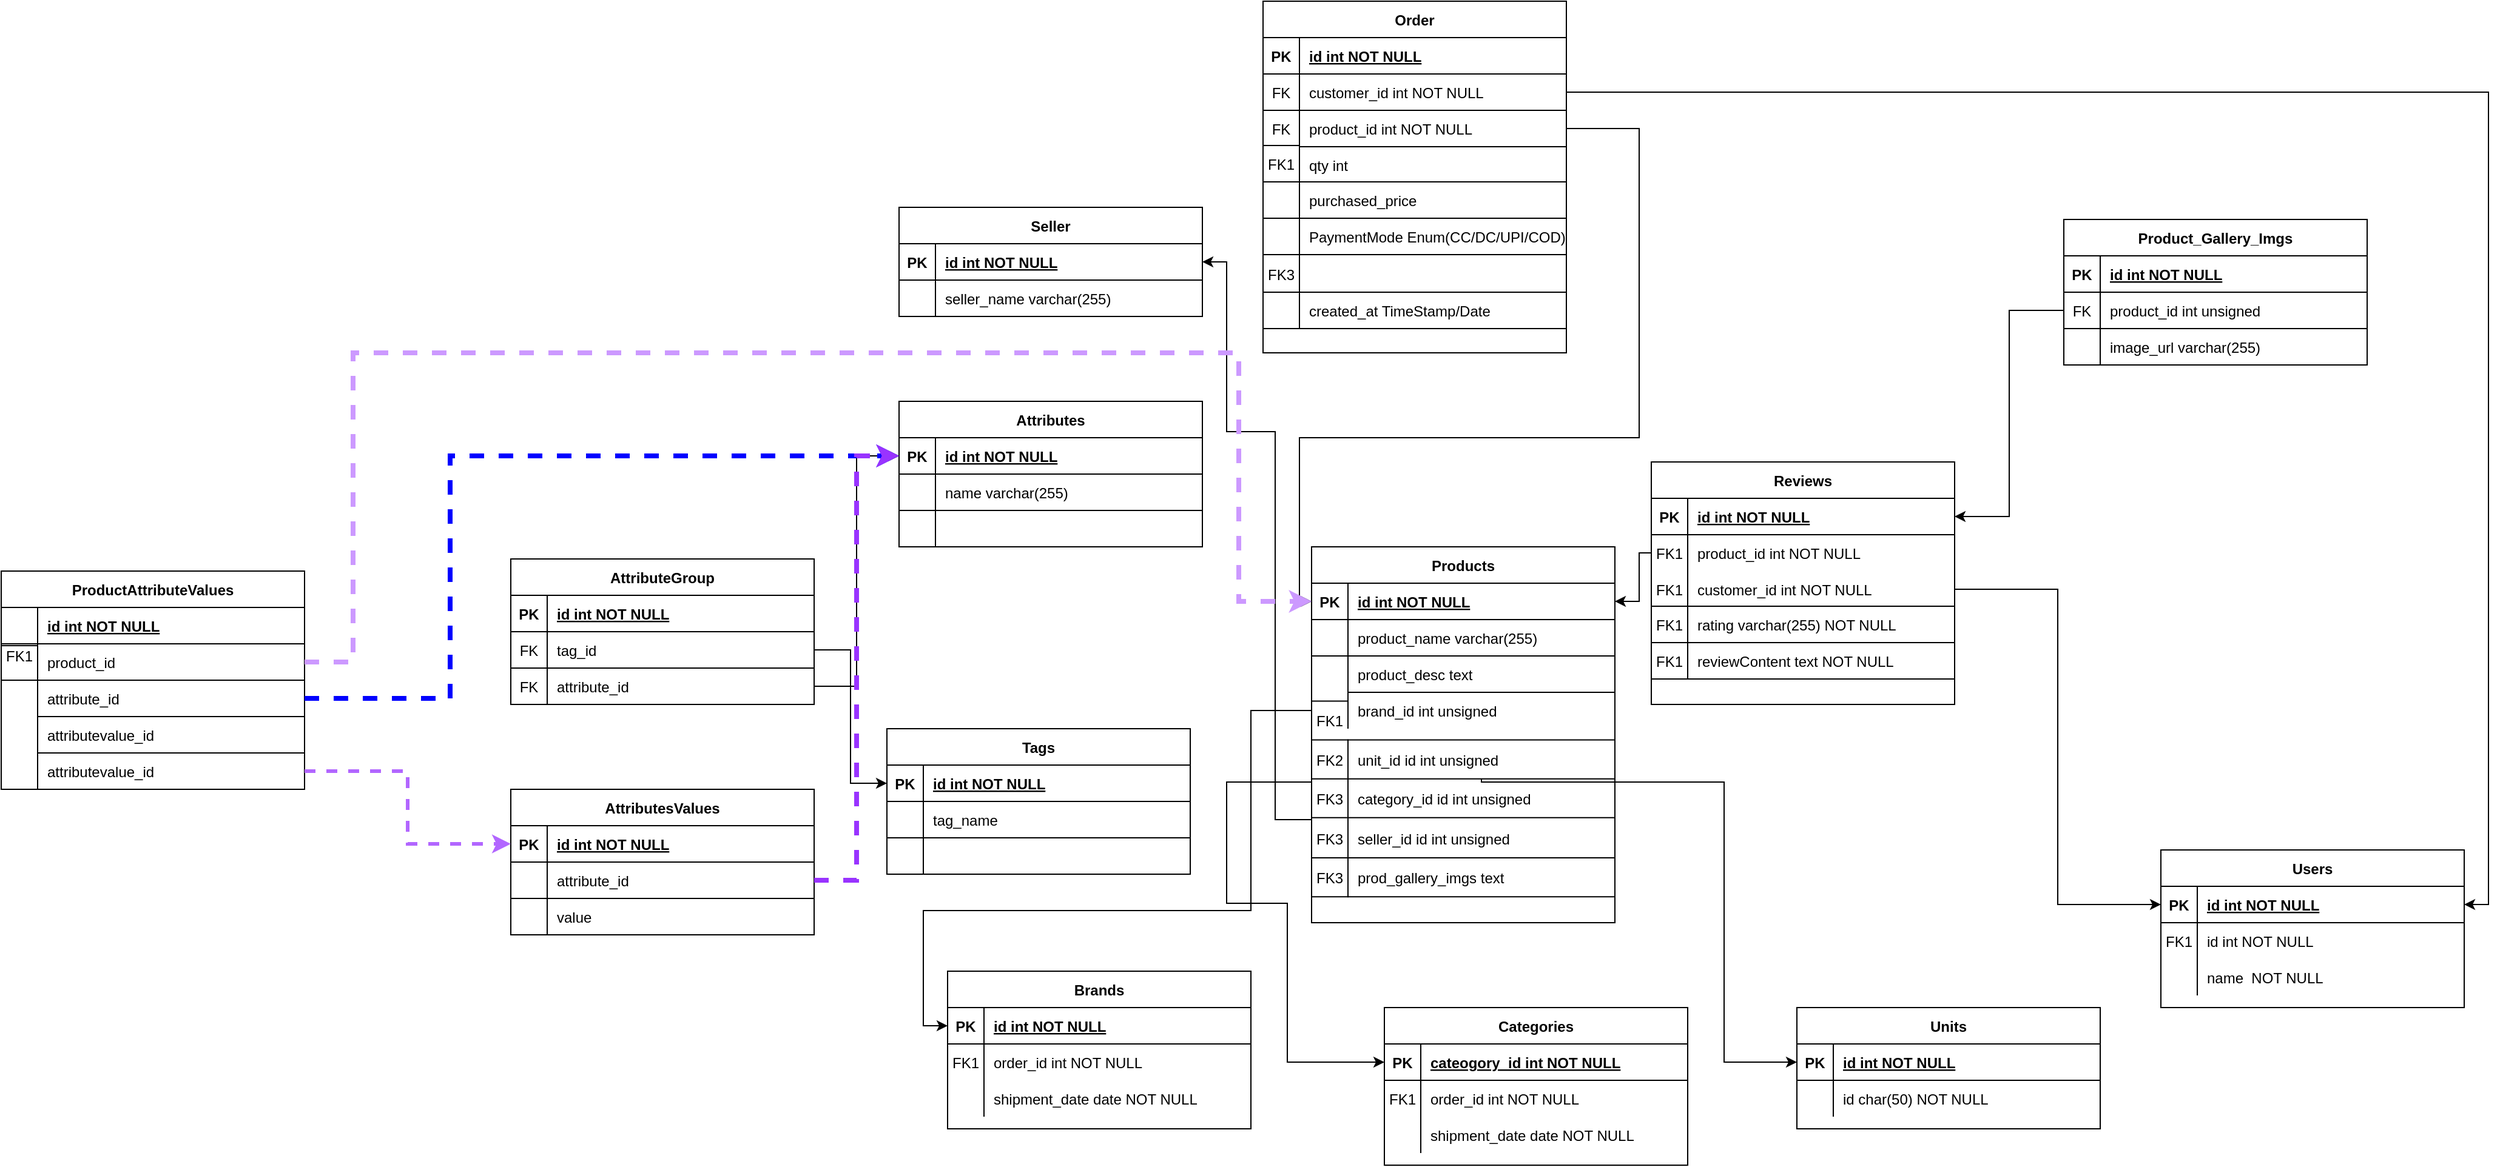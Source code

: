 <mxfile version="24.7.6">
  <diagram id="R2lEEEUBdFMjLlhIrx00" name="Page-1">
    <mxGraphModel dx="2350" dy="1896" grid="1" gridSize="10" guides="1" tooltips="1" connect="1" arrows="1" fold="1" page="1" pageScale="1" pageWidth="850" pageHeight="1100" math="0" shadow="0" extFonts="Permanent Marker^https://fonts.googleapis.com/css?family=Permanent+Marker">
      <root>
        <mxCell id="0" />
        <mxCell id="1" parent="0" />
        <mxCell id="C-vyLk0tnHw3VtMMgP7b-13" value="Brands" style="shape=table;startSize=30;container=1;collapsible=1;childLayout=tableLayout;fixedRows=1;rowLines=0;fontStyle=1;align=center;resizeLast=1;" parent="1" vertex="1">
          <mxGeometry x="70" y="310" width="250" height="130" as="geometry" />
        </mxCell>
        <mxCell id="C-vyLk0tnHw3VtMMgP7b-14" value="" style="shape=partialRectangle;collapsible=0;dropTarget=0;pointerEvents=0;fillColor=none;points=[[0,0.5],[1,0.5]];portConstraint=eastwest;top=0;left=0;right=0;bottom=1;" parent="C-vyLk0tnHw3VtMMgP7b-13" vertex="1">
          <mxGeometry y="30" width="250" height="30" as="geometry" />
        </mxCell>
        <mxCell id="C-vyLk0tnHw3VtMMgP7b-15" value="PK" style="shape=partialRectangle;overflow=hidden;connectable=0;fillColor=none;top=0;left=0;bottom=0;right=0;fontStyle=1;" parent="C-vyLk0tnHw3VtMMgP7b-14" vertex="1">
          <mxGeometry width="30" height="30" as="geometry">
            <mxRectangle width="30" height="30" as="alternateBounds" />
          </mxGeometry>
        </mxCell>
        <mxCell id="C-vyLk0tnHw3VtMMgP7b-16" value="id int NOT NULL " style="shape=partialRectangle;overflow=hidden;connectable=0;fillColor=none;top=0;left=0;bottom=0;right=0;align=left;spacingLeft=6;fontStyle=5;" parent="C-vyLk0tnHw3VtMMgP7b-14" vertex="1">
          <mxGeometry x="30" width="220" height="30" as="geometry">
            <mxRectangle width="220" height="30" as="alternateBounds" />
          </mxGeometry>
        </mxCell>
        <mxCell id="C-vyLk0tnHw3VtMMgP7b-17" value="" style="shape=partialRectangle;collapsible=0;dropTarget=0;pointerEvents=0;fillColor=none;points=[[0,0.5],[1,0.5]];portConstraint=eastwest;top=0;left=0;right=0;bottom=0;" parent="C-vyLk0tnHw3VtMMgP7b-13" vertex="1">
          <mxGeometry y="60" width="250" height="30" as="geometry" />
        </mxCell>
        <mxCell id="C-vyLk0tnHw3VtMMgP7b-18" value="FK1" style="shape=partialRectangle;overflow=hidden;connectable=0;fillColor=none;top=0;left=0;bottom=0;right=0;" parent="C-vyLk0tnHw3VtMMgP7b-17" vertex="1">
          <mxGeometry width="30" height="30" as="geometry">
            <mxRectangle width="30" height="30" as="alternateBounds" />
          </mxGeometry>
        </mxCell>
        <mxCell id="C-vyLk0tnHw3VtMMgP7b-19" value="order_id int NOT NULL" style="shape=partialRectangle;overflow=hidden;connectable=0;fillColor=none;top=0;left=0;bottom=0;right=0;align=left;spacingLeft=6;" parent="C-vyLk0tnHw3VtMMgP7b-17" vertex="1">
          <mxGeometry x="30" width="220" height="30" as="geometry">
            <mxRectangle width="220" height="30" as="alternateBounds" />
          </mxGeometry>
        </mxCell>
        <mxCell id="C-vyLk0tnHw3VtMMgP7b-20" value="" style="shape=partialRectangle;collapsible=0;dropTarget=0;pointerEvents=0;fillColor=none;points=[[0,0.5],[1,0.5]];portConstraint=eastwest;top=0;left=0;right=0;bottom=0;" parent="C-vyLk0tnHw3VtMMgP7b-13" vertex="1">
          <mxGeometry y="90" width="250" height="30" as="geometry" />
        </mxCell>
        <mxCell id="C-vyLk0tnHw3VtMMgP7b-21" value="" style="shape=partialRectangle;overflow=hidden;connectable=0;fillColor=none;top=0;left=0;bottom=0;right=0;" parent="C-vyLk0tnHw3VtMMgP7b-20" vertex="1">
          <mxGeometry width="30" height="30" as="geometry">
            <mxRectangle width="30" height="30" as="alternateBounds" />
          </mxGeometry>
        </mxCell>
        <mxCell id="C-vyLk0tnHw3VtMMgP7b-22" value="shipment_date date NOT NULL" style="shape=partialRectangle;overflow=hidden;connectable=0;fillColor=none;top=0;left=0;bottom=0;right=0;align=left;spacingLeft=6;" parent="C-vyLk0tnHw3VtMMgP7b-20" vertex="1">
          <mxGeometry x="30" width="220" height="30" as="geometry">
            <mxRectangle width="220" height="30" as="alternateBounds" />
          </mxGeometry>
        </mxCell>
        <mxCell id="C-vyLk0tnHw3VtMMgP7b-23" value="Units" style="shape=table;startSize=30;container=1;collapsible=1;childLayout=tableLayout;fixedRows=1;rowLines=0;fontStyle=1;align=center;resizeLast=1;" parent="1" vertex="1">
          <mxGeometry x="770" y="340" width="250" height="100" as="geometry" />
        </mxCell>
        <mxCell id="C-vyLk0tnHw3VtMMgP7b-24" value="" style="shape=partialRectangle;collapsible=0;dropTarget=0;pointerEvents=0;fillColor=none;points=[[0,0.5],[1,0.5]];portConstraint=eastwest;top=0;left=0;right=0;bottom=1;" parent="C-vyLk0tnHw3VtMMgP7b-23" vertex="1">
          <mxGeometry y="30" width="250" height="30" as="geometry" />
        </mxCell>
        <mxCell id="C-vyLk0tnHw3VtMMgP7b-25" value="PK" style="shape=partialRectangle;overflow=hidden;connectable=0;fillColor=none;top=0;left=0;bottom=0;right=0;fontStyle=1;" parent="C-vyLk0tnHw3VtMMgP7b-24" vertex="1">
          <mxGeometry width="30" height="30" as="geometry">
            <mxRectangle width="30" height="30" as="alternateBounds" />
          </mxGeometry>
        </mxCell>
        <mxCell id="C-vyLk0tnHw3VtMMgP7b-26" value="id int NOT NULL " style="shape=partialRectangle;overflow=hidden;connectable=0;fillColor=none;top=0;left=0;bottom=0;right=0;align=left;spacingLeft=6;fontStyle=5;" parent="C-vyLk0tnHw3VtMMgP7b-24" vertex="1">
          <mxGeometry x="30" width="220" height="30" as="geometry">
            <mxRectangle width="220" height="30" as="alternateBounds" />
          </mxGeometry>
        </mxCell>
        <mxCell id="C-vyLk0tnHw3VtMMgP7b-27" value="" style="shape=partialRectangle;collapsible=0;dropTarget=0;pointerEvents=0;fillColor=none;points=[[0,0.5],[1,0.5]];portConstraint=eastwest;top=0;left=0;right=0;bottom=0;" parent="C-vyLk0tnHw3VtMMgP7b-23" vertex="1">
          <mxGeometry y="60" width="250" height="30" as="geometry" />
        </mxCell>
        <mxCell id="C-vyLk0tnHw3VtMMgP7b-28" value="" style="shape=partialRectangle;overflow=hidden;connectable=0;fillColor=none;top=0;left=0;bottom=0;right=0;" parent="C-vyLk0tnHw3VtMMgP7b-27" vertex="1">
          <mxGeometry width="30" height="30" as="geometry">
            <mxRectangle width="30" height="30" as="alternateBounds" />
          </mxGeometry>
        </mxCell>
        <mxCell id="C-vyLk0tnHw3VtMMgP7b-29" value="id char(50) NOT NULL" style="shape=partialRectangle;overflow=hidden;connectable=0;fillColor=none;top=0;left=0;bottom=0;right=0;align=left;spacingLeft=6;" parent="C-vyLk0tnHw3VtMMgP7b-27" vertex="1">
          <mxGeometry x="30" width="220" height="30" as="geometry">
            <mxRectangle width="220" height="30" as="alternateBounds" />
          </mxGeometry>
        </mxCell>
        <mxCell id="VkYsqImHZX3zR1S9aV2n-1" value="Categories" style="shape=table;startSize=30;container=1;collapsible=1;childLayout=tableLayout;fixedRows=1;rowLines=0;fontStyle=1;align=center;resizeLast=1;" parent="1" vertex="1">
          <mxGeometry x="430" y="340" width="250" height="130" as="geometry" />
        </mxCell>
        <mxCell id="VkYsqImHZX3zR1S9aV2n-2" value="" style="shape=partialRectangle;collapsible=0;dropTarget=0;pointerEvents=0;fillColor=none;points=[[0,0.5],[1,0.5]];portConstraint=eastwest;top=0;left=0;right=0;bottom=1;" parent="VkYsqImHZX3zR1S9aV2n-1" vertex="1">
          <mxGeometry y="30" width="250" height="30" as="geometry" />
        </mxCell>
        <mxCell id="VkYsqImHZX3zR1S9aV2n-3" value="PK" style="shape=partialRectangle;overflow=hidden;connectable=0;fillColor=none;top=0;left=0;bottom=0;right=0;fontStyle=1;" parent="VkYsqImHZX3zR1S9aV2n-2" vertex="1">
          <mxGeometry width="30" height="30" as="geometry">
            <mxRectangle width="30" height="30" as="alternateBounds" />
          </mxGeometry>
        </mxCell>
        <mxCell id="VkYsqImHZX3zR1S9aV2n-4" value="cateogory_id int NOT NULL " style="shape=partialRectangle;overflow=hidden;connectable=0;fillColor=none;top=0;left=0;bottom=0;right=0;align=left;spacingLeft=6;fontStyle=5;" parent="VkYsqImHZX3zR1S9aV2n-2" vertex="1">
          <mxGeometry x="30" width="220" height="30" as="geometry">
            <mxRectangle width="220" height="30" as="alternateBounds" />
          </mxGeometry>
        </mxCell>
        <mxCell id="VkYsqImHZX3zR1S9aV2n-5" value="" style="shape=partialRectangle;collapsible=0;dropTarget=0;pointerEvents=0;fillColor=none;points=[[0,0.5],[1,0.5]];portConstraint=eastwest;top=0;left=0;right=0;bottom=0;" parent="VkYsqImHZX3zR1S9aV2n-1" vertex="1">
          <mxGeometry y="60" width="250" height="30" as="geometry" />
        </mxCell>
        <mxCell id="VkYsqImHZX3zR1S9aV2n-6" value="FK1" style="shape=partialRectangle;overflow=hidden;connectable=0;fillColor=none;top=0;left=0;bottom=0;right=0;" parent="VkYsqImHZX3zR1S9aV2n-5" vertex="1">
          <mxGeometry width="30" height="30" as="geometry">
            <mxRectangle width="30" height="30" as="alternateBounds" />
          </mxGeometry>
        </mxCell>
        <mxCell id="VkYsqImHZX3zR1S9aV2n-7" value="order_id int NOT NULL" style="shape=partialRectangle;overflow=hidden;connectable=0;fillColor=none;top=0;left=0;bottom=0;right=0;align=left;spacingLeft=6;" parent="VkYsqImHZX3zR1S9aV2n-5" vertex="1">
          <mxGeometry x="30" width="220" height="30" as="geometry">
            <mxRectangle width="220" height="30" as="alternateBounds" />
          </mxGeometry>
        </mxCell>
        <mxCell id="VkYsqImHZX3zR1S9aV2n-8" value="" style="shape=partialRectangle;collapsible=0;dropTarget=0;pointerEvents=0;fillColor=none;points=[[0,0.5],[1,0.5]];portConstraint=eastwest;top=0;left=0;right=0;bottom=0;" parent="VkYsqImHZX3zR1S9aV2n-1" vertex="1">
          <mxGeometry y="90" width="250" height="30" as="geometry" />
        </mxCell>
        <mxCell id="VkYsqImHZX3zR1S9aV2n-9" value="" style="shape=partialRectangle;overflow=hidden;connectable=0;fillColor=none;top=0;left=0;bottom=0;right=0;" parent="VkYsqImHZX3zR1S9aV2n-8" vertex="1">
          <mxGeometry width="30" height="30" as="geometry">
            <mxRectangle width="30" height="30" as="alternateBounds" />
          </mxGeometry>
        </mxCell>
        <mxCell id="VkYsqImHZX3zR1S9aV2n-10" value="shipment_date date NOT NULL" style="shape=partialRectangle;overflow=hidden;connectable=0;fillColor=none;top=0;left=0;bottom=0;right=0;align=left;spacingLeft=6;" parent="VkYsqImHZX3zR1S9aV2n-8" vertex="1">
          <mxGeometry x="30" width="220" height="30" as="geometry">
            <mxRectangle width="220" height="30" as="alternateBounds" />
          </mxGeometry>
        </mxCell>
        <mxCell id="VkYsqImHZX3zR1S9aV2n-20" style="edgeStyle=orthogonalEdgeStyle;rounded=0;orthogonalLoop=1;jettySize=auto;html=1;entryX=0;entryY=0.5;entryDx=0;entryDy=0;" parent="1" source="C-vyLk0tnHw3VtMMgP7b-9" target="C-vyLk0tnHw3VtMMgP7b-14" edge="1">
          <mxGeometry relative="1" as="geometry">
            <Array as="points">
              <mxPoint x="320" y="95" />
              <mxPoint x="320" y="260" />
              <mxPoint x="50" y="260" />
              <mxPoint x="50" y="355" />
            </Array>
          </mxGeometry>
        </mxCell>
        <mxCell id="VkYsqImHZX3zR1S9aV2n-21" style="edgeStyle=orthogonalEdgeStyle;rounded=0;orthogonalLoop=1;jettySize=auto;html=1;entryX=0;entryY=0.5;entryDx=0;entryDy=0;" parent="1" source="VkYsqImHZX3zR1S9aV2n-11" target="C-vyLk0tnHw3VtMMgP7b-24" edge="1">
          <mxGeometry relative="1" as="geometry">
            <Array as="points">
              <mxPoint x="710" y="154" />
              <mxPoint x="710" y="385" />
            </Array>
          </mxGeometry>
        </mxCell>
        <mxCell id="VkYsqImHZX3zR1S9aV2n-24" value="" style="group" parent="1" vertex="1" connectable="0">
          <mxGeometry x="370" y="-40" width="250" height="310" as="geometry" />
        </mxCell>
        <mxCell id="VkYsqImHZX3zR1S9aV2n-25" value="" style="group" parent="VkYsqImHZX3zR1S9aV2n-24" vertex="1" connectable="0">
          <mxGeometry width="250" height="310" as="geometry" />
        </mxCell>
        <mxCell id="VkYsqImHZX3zR1S9aV2n-19" value="" style="group" parent="VkYsqImHZX3zR1S9aV2n-25" vertex="1" connectable="0">
          <mxGeometry width="250" height="310" as="geometry" />
        </mxCell>
        <mxCell id="VkYsqImHZX3zR1S9aV2n-11" value="unit_id id int unsigned" style="shape=partialRectangle;overflow=hidden;connectable=1;fillColor=none;top=1;left=1;bottom=1;right=0;align=left;spacingLeft=6;labelBorderColor=none;" parent="VkYsqImHZX3zR1S9aV2n-19" vertex="1">
          <mxGeometry x="30" y="159.276" width="220" height="32.069" as="geometry">
            <mxRectangle width="220" height="30" as="alternateBounds" />
          </mxGeometry>
        </mxCell>
        <mxCell id="VkYsqImHZX3zR1S9aV2n-12" value="FK1" style="shape=partialRectangle;overflow=hidden;connectable=0;fillColor=none;top=1;left=0;bottom=0;right=0;" parent="VkYsqImHZX3zR1S9aV2n-19" vertex="1">
          <mxGeometry y="127.207" width="30" height="32.069" as="geometry">
            <mxRectangle width="30" height="30" as="alternateBounds" />
          </mxGeometry>
        </mxCell>
        <mxCell id="VkYsqImHZX3zR1S9aV2n-18" value="FK2" style="shape=partialRectangle;overflow=hidden;connectable=0;fillColor=none;top=1;left=0;bottom=1;right=0;" parent="VkYsqImHZX3zR1S9aV2n-19" vertex="1">
          <mxGeometry y="159.276" width="30" height="32.069" as="geometry">
            <mxRectangle width="30" height="30" as="alternateBounds" />
          </mxGeometry>
        </mxCell>
        <mxCell id="klve59LVpFGcTII6Jys7-24" value="" style="group" parent="VkYsqImHZX3zR1S9aV2n-19" vertex="1" connectable="0">
          <mxGeometry width="250" height="310" as="geometry" />
        </mxCell>
        <mxCell id="klve59LVpFGcTII6Jys7-22" value="seller_id id int unsigned" style="shape=partialRectangle;overflow=hidden;connectable=1;fillColor=none;top=0;left=1;bottom=1;right=0;align=left;spacingLeft=6;labelBorderColor=none;" parent="klve59LVpFGcTII6Jys7-24" vertex="1">
          <mxGeometry x="30" y="224.483" width="220" height="32.069" as="geometry">
            <mxRectangle width="220" height="30" as="alternateBounds" />
          </mxGeometry>
        </mxCell>
        <mxCell id="klve59LVpFGcTII6Jys7-23" value="FK3" style="shape=partialRectangle;overflow=hidden;connectable=1;fillColor=none;top=0;left=0;bottom=1;right=0;" parent="klve59LVpFGcTII6Jys7-24" vertex="1">
          <mxGeometry y="224.483" width="30" height="32.069" as="geometry">
            <mxRectangle width="30" height="30" as="alternateBounds" />
          </mxGeometry>
        </mxCell>
        <mxCell id="klve59LVpFGcTII6Jys7-29" value="" style="group" parent="klve59LVpFGcTII6Jys7-24" vertex="1" connectable="0">
          <mxGeometry width="250" height="310" as="geometry" />
        </mxCell>
        <mxCell id="C-vyLk0tnHw3VtMMgP7b-2" value="Products" style="shape=table;startSize=30;container=1;collapsible=1;childLayout=tableLayout;fixedRows=1;rowLines=0;fontStyle=1;align=center;resizeLast=1;" parent="klve59LVpFGcTII6Jys7-29" vertex="1">
          <mxGeometry width="250" height="310" as="geometry" />
        </mxCell>
        <mxCell id="C-vyLk0tnHw3VtMMgP7b-3" value="" style="shape=partialRectangle;collapsible=0;dropTarget=0;pointerEvents=0;fillColor=none;points=[[0,0.5],[1,0.5]];portConstraint=eastwest;top=0;left=0;right=0;bottom=1;" parent="C-vyLk0tnHw3VtMMgP7b-2" vertex="1">
          <mxGeometry y="30" width="250" height="30" as="geometry" />
        </mxCell>
        <mxCell id="C-vyLk0tnHw3VtMMgP7b-4" value="PK" style="shape=partialRectangle;overflow=hidden;connectable=0;fillColor=none;top=0;left=0;bottom=0;right=0;fontStyle=1;" parent="C-vyLk0tnHw3VtMMgP7b-3" vertex="1">
          <mxGeometry width="30" height="30" as="geometry">
            <mxRectangle width="30" height="30" as="alternateBounds" />
          </mxGeometry>
        </mxCell>
        <mxCell id="C-vyLk0tnHw3VtMMgP7b-5" value="id int NOT NULL " style="shape=partialRectangle;overflow=hidden;connectable=0;fillColor=none;top=0;left=0;bottom=0;right=0;align=left;spacingLeft=6;fontStyle=5;" parent="C-vyLk0tnHw3VtMMgP7b-3" vertex="1">
          <mxGeometry x="30" width="220" height="30" as="geometry">
            <mxRectangle width="220" height="30" as="alternateBounds" />
          </mxGeometry>
        </mxCell>
        <mxCell id="C-vyLk0tnHw3VtMMgP7b-6" value="" style="shape=partialRectangle;collapsible=0;dropTarget=0;pointerEvents=0;fillColor=none;points=[[0,0.5],[1,0.5]];portConstraint=eastwest;top=0;left=0;right=0;bottom=0;" parent="C-vyLk0tnHw3VtMMgP7b-2" vertex="1">
          <mxGeometry y="60" width="250" height="30" as="geometry" />
        </mxCell>
        <mxCell id="C-vyLk0tnHw3VtMMgP7b-7" value="" style="shape=partialRectangle;overflow=hidden;connectable=0;fillColor=none;top=0;left=0;bottom=0;right=0;" parent="C-vyLk0tnHw3VtMMgP7b-6" vertex="1">
          <mxGeometry width="30" height="30" as="geometry">
            <mxRectangle width="30" height="30" as="alternateBounds" />
          </mxGeometry>
        </mxCell>
        <mxCell id="C-vyLk0tnHw3VtMMgP7b-8" value="product_name varchar(255)" style="shape=partialRectangle;overflow=hidden;connectable=0;fillColor=none;top=0;left=0;bottom=0;right=0;align=left;spacingLeft=6;" parent="C-vyLk0tnHw3VtMMgP7b-6" vertex="1">
          <mxGeometry x="30" width="220" height="30" as="geometry">
            <mxRectangle width="220" height="30" as="alternateBounds" />
          </mxGeometry>
        </mxCell>
        <mxCell id="VkYsqImHZX3zR1S9aV2n-15" value="" style="shape=partialRectangle;collapsible=0;dropTarget=0;pointerEvents=0;fillColor=none;points=[[0,0.5],[1,0.5]];portConstraint=eastwest;top=0;left=0;right=0;bottom=0;" parent="C-vyLk0tnHw3VtMMgP7b-2" vertex="1">
          <mxGeometry y="90" width="250" height="30" as="geometry" />
        </mxCell>
        <mxCell id="VkYsqImHZX3zR1S9aV2n-16" value="" style="shape=partialRectangle;overflow=hidden;connectable=0;fillColor=none;top=1;left=0;bottom=0;right=0;" parent="VkYsqImHZX3zR1S9aV2n-15" vertex="1">
          <mxGeometry width="30" height="30" as="geometry">
            <mxRectangle width="30" height="30" as="alternateBounds" />
          </mxGeometry>
        </mxCell>
        <mxCell id="VkYsqImHZX3zR1S9aV2n-17" value="product_desc text" style="shape=partialRectangle;overflow=hidden;connectable=0;fillColor=none;top=1;left=0;bottom=0;right=0;align=left;spacingLeft=6;" parent="VkYsqImHZX3zR1S9aV2n-15" vertex="1">
          <mxGeometry x="30" width="220" height="30" as="geometry">
            <mxRectangle width="220" height="30" as="alternateBounds" />
          </mxGeometry>
        </mxCell>
        <mxCell id="C-vyLk0tnHw3VtMMgP7b-9" value="" style="shape=partialRectangle;collapsible=0;dropTarget=0;pointerEvents=0;fillColor=none;points=[[0,0.5],[1,0.5]];portConstraint=eastwest;top=0;left=0;right=0;bottom=0;" parent="C-vyLk0tnHw3VtMMgP7b-2" vertex="1">
          <mxGeometry y="120" width="250" height="30" as="geometry" />
        </mxCell>
        <mxCell id="C-vyLk0tnHw3VtMMgP7b-10" value="" style="shape=partialRectangle;overflow=hidden;connectable=0;fillColor=none;top=0;left=0;bottom=0;right=0;" parent="C-vyLk0tnHw3VtMMgP7b-9" vertex="1">
          <mxGeometry width="30" height="30" as="geometry">
            <mxRectangle width="30" height="30" as="alternateBounds" />
          </mxGeometry>
        </mxCell>
        <mxCell id="C-vyLk0tnHw3VtMMgP7b-11" value="brand_id int unsigned" style="shape=partialRectangle;overflow=hidden;connectable=0;fillColor=none;top=1;left=0;bottom=0;right=0;align=left;spacingLeft=6;" parent="C-vyLk0tnHw3VtMMgP7b-9" vertex="1">
          <mxGeometry x="30" width="220" height="30" as="geometry">
            <mxRectangle width="220" height="30" as="alternateBounds" />
          </mxGeometry>
        </mxCell>
        <mxCell id="klve59LVpFGcTII6Jys7-27" value="prod_gallery_imgs text" style="shape=partialRectangle;overflow=hidden;connectable=1;fillColor=none;top=0;left=1;bottom=1;right=0;align=left;spacingLeft=6;labelBorderColor=none;" parent="klve59LVpFGcTII6Jys7-29" vertex="1">
          <mxGeometry x="30" y="256.552" width="220" height="32.069" as="geometry">
            <mxRectangle width="220" height="30" as="alternateBounds" />
          </mxGeometry>
        </mxCell>
        <mxCell id="klve59LVpFGcTII6Jys7-28" value="FK3" style="shape=partialRectangle;overflow=hidden;connectable=1;fillColor=none;top=0;left=0;bottom=1;right=0;" parent="klve59LVpFGcTII6Jys7-29" vertex="1">
          <mxGeometry y="256.552" width="30" height="32.069" as="geometry">
            <mxRectangle width="30" height="30" as="alternateBounds" />
          </mxGeometry>
        </mxCell>
        <mxCell id="VkYsqImHZX3zR1S9aV2n-22" value="category_id id int unsigned" style="shape=partialRectangle;overflow=hidden;connectable=1;fillColor=none;top=0;left=1;bottom=1;right=0;align=left;spacingLeft=6;labelBorderColor=none;" parent="VkYsqImHZX3zR1S9aV2n-25" vertex="1">
          <mxGeometry x="30" y="191.345" width="220" height="32.069" as="geometry">
            <mxRectangle width="220" height="30" as="alternateBounds" />
          </mxGeometry>
        </mxCell>
        <mxCell id="VkYsqImHZX3zR1S9aV2n-23" value="FK3" style="shape=partialRectangle;overflow=hidden;connectable=1;fillColor=none;top=0;left=0;bottom=1;right=0;" parent="VkYsqImHZX3zR1S9aV2n-25" vertex="1">
          <mxGeometry y="191.345" width="30" height="32.069" as="geometry">
            <mxRectangle width="30" height="30" as="alternateBounds" />
          </mxGeometry>
        </mxCell>
        <mxCell id="VkYsqImHZX3zR1S9aV2n-26" style="edgeStyle=orthogonalEdgeStyle;rounded=0;orthogonalLoop=1;jettySize=auto;html=1;entryX=0;entryY=0.5;entryDx=0;entryDy=0;" parent="1" source="VkYsqImHZX3zR1S9aV2n-23" target="VkYsqImHZX3zR1S9aV2n-2" edge="1">
          <mxGeometry relative="1" as="geometry">
            <Array as="points">
              <mxPoint x="300" y="154" />
              <mxPoint x="300" y="254" />
              <mxPoint x="350" y="254" />
              <mxPoint x="350" y="385" />
            </Array>
          </mxGeometry>
        </mxCell>
        <mxCell id="z2yPPeF7bbDRtPcRpVXs-11" value="Users" style="shape=table;startSize=30;container=1;collapsible=1;childLayout=tableLayout;fixedRows=1;rowLines=0;fontStyle=1;align=center;resizeLast=1;" parent="1" vertex="1">
          <mxGeometry x="1070" y="210" width="250" height="130" as="geometry" />
        </mxCell>
        <mxCell id="z2yPPeF7bbDRtPcRpVXs-12" value="" style="shape=partialRectangle;collapsible=0;dropTarget=0;pointerEvents=0;fillColor=none;points=[[0,0.5],[1,0.5]];portConstraint=eastwest;top=0;left=0;right=0;bottom=1;" parent="z2yPPeF7bbDRtPcRpVXs-11" vertex="1">
          <mxGeometry y="30" width="250" height="30" as="geometry" />
        </mxCell>
        <mxCell id="z2yPPeF7bbDRtPcRpVXs-13" value="PK" style="shape=partialRectangle;overflow=hidden;connectable=0;fillColor=none;top=0;left=0;bottom=0;right=0;fontStyle=1;" parent="z2yPPeF7bbDRtPcRpVXs-12" vertex="1">
          <mxGeometry width="30" height="30" as="geometry">
            <mxRectangle width="30" height="30" as="alternateBounds" />
          </mxGeometry>
        </mxCell>
        <mxCell id="z2yPPeF7bbDRtPcRpVXs-14" value="id int NOT NULL " style="shape=partialRectangle;overflow=hidden;connectable=0;fillColor=none;top=0;left=0;bottom=0;right=0;align=left;spacingLeft=6;fontStyle=5;" parent="z2yPPeF7bbDRtPcRpVXs-12" vertex="1">
          <mxGeometry x="30" width="220" height="30" as="geometry">
            <mxRectangle width="220" height="30" as="alternateBounds" />
          </mxGeometry>
        </mxCell>
        <mxCell id="z2yPPeF7bbDRtPcRpVXs-15" value="" style="shape=partialRectangle;collapsible=0;dropTarget=0;pointerEvents=0;fillColor=none;points=[[0,0.5],[1,0.5]];portConstraint=eastwest;top=0;left=0;right=0;bottom=0;" parent="z2yPPeF7bbDRtPcRpVXs-11" vertex="1">
          <mxGeometry y="60" width="250" height="30" as="geometry" />
        </mxCell>
        <mxCell id="z2yPPeF7bbDRtPcRpVXs-16" value="FK1" style="shape=partialRectangle;overflow=hidden;connectable=0;fillColor=none;top=0;left=0;bottom=0;right=0;" parent="z2yPPeF7bbDRtPcRpVXs-15" vertex="1">
          <mxGeometry width="30" height="30" as="geometry">
            <mxRectangle width="30" height="30" as="alternateBounds" />
          </mxGeometry>
        </mxCell>
        <mxCell id="z2yPPeF7bbDRtPcRpVXs-17" value="id int NOT NULL" style="shape=partialRectangle;overflow=hidden;connectable=0;fillColor=none;top=0;left=0;bottom=0;right=0;align=left;spacingLeft=6;" parent="z2yPPeF7bbDRtPcRpVXs-15" vertex="1">
          <mxGeometry x="30" width="220" height="30" as="geometry">
            <mxRectangle width="220" height="30" as="alternateBounds" />
          </mxGeometry>
        </mxCell>
        <mxCell id="z2yPPeF7bbDRtPcRpVXs-18" value="" style="shape=partialRectangle;collapsible=0;dropTarget=0;pointerEvents=0;fillColor=none;points=[[0,0.5],[1,0.5]];portConstraint=eastwest;top=0;left=0;right=0;bottom=0;" parent="z2yPPeF7bbDRtPcRpVXs-11" vertex="1">
          <mxGeometry y="90" width="250" height="30" as="geometry" />
        </mxCell>
        <mxCell id="z2yPPeF7bbDRtPcRpVXs-19" value="" style="shape=partialRectangle;overflow=hidden;connectable=0;fillColor=none;top=0;left=0;bottom=0;right=0;" parent="z2yPPeF7bbDRtPcRpVXs-18" vertex="1">
          <mxGeometry width="30" height="30" as="geometry">
            <mxRectangle width="30" height="30" as="alternateBounds" />
          </mxGeometry>
        </mxCell>
        <mxCell id="z2yPPeF7bbDRtPcRpVXs-20" value="name  NOT NULL" style="shape=partialRectangle;overflow=hidden;connectable=0;fillColor=none;top=0;left=0;bottom=0;right=0;align=left;spacingLeft=6;" parent="z2yPPeF7bbDRtPcRpVXs-18" vertex="1">
          <mxGeometry x="30" width="220" height="30" as="geometry">
            <mxRectangle width="220" height="30" as="alternateBounds" />
          </mxGeometry>
        </mxCell>
        <mxCell id="z2yPPeF7bbDRtPcRpVXs-22" style="edgeStyle=orthogonalEdgeStyle;rounded=0;orthogonalLoop=1;jettySize=auto;html=1;" parent="1" source="z2yPPeF7bbDRtPcRpVXs-8" target="z2yPPeF7bbDRtPcRpVXs-12" edge="1">
          <mxGeometry relative="1" as="geometry" />
        </mxCell>
        <mxCell id="z2yPPeF7bbDRtPcRpVXs-23" style="edgeStyle=orthogonalEdgeStyle;rounded=0;orthogonalLoop=1;jettySize=auto;html=1;" parent="1" source="z2yPPeF7bbDRtPcRpVXs-5" target="C-vyLk0tnHw3VtMMgP7b-3" edge="1">
          <mxGeometry relative="1" as="geometry">
            <Array as="points">
              <mxPoint x="640" y="-35" />
              <mxPoint x="640" y="5" />
            </Array>
          </mxGeometry>
        </mxCell>
        <mxCell id="z2yPPeF7bbDRtPcRpVXs-39" value="" style="group" parent="1" vertex="1" connectable="0">
          <mxGeometry x="650" y="-110" width="250" height="200" as="geometry" />
        </mxCell>
        <mxCell id="z2yPPeF7bbDRtPcRpVXs-1" value="Reviews" style="shape=table;startSize=30;container=1;collapsible=1;childLayout=tableLayout;fixedRows=1;rowLines=0;fontStyle=1;align=center;resizeLast=1;" parent="z2yPPeF7bbDRtPcRpVXs-39" vertex="1">
          <mxGeometry width="250" height="200" as="geometry" />
        </mxCell>
        <mxCell id="z2yPPeF7bbDRtPcRpVXs-2" value="" style="shape=partialRectangle;collapsible=0;dropTarget=0;pointerEvents=0;fillColor=none;points=[[0,0.5],[1,0.5]];portConstraint=eastwest;top=0;left=0;right=0;bottom=1;" parent="z2yPPeF7bbDRtPcRpVXs-1" vertex="1">
          <mxGeometry y="30" width="250" height="30" as="geometry" />
        </mxCell>
        <mxCell id="z2yPPeF7bbDRtPcRpVXs-3" value="PK" style="shape=partialRectangle;overflow=hidden;connectable=0;fillColor=none;top=0;left=0;bottom=0;right=0;fontStyle=1;" parent="z2yPPeF7bbDRtPcRpVXs-2" vertex="1">
          <mxGeometry width="30" height="30" as="geometry">
            <mxRectangle width="30" height="30" as="alternateBounds" />
          </mxGeometry>
        </mxCell>
        <mxCell id="z2yPPeF7bbDRtPcRpVXs-4" value="id int NOT NULL " style="shape=partialRectangle;overflow=hidden;connectable=0;fillColor=none;top=0;left=0;bottom=0;right=0;align=left;spacingLeft=6;fontStyle=5;" parent="z2yPPeF7bbDRtPcRpVXs-2" vertex="1">
          <mxGeometry x="30" width="220" height="30" as="geometry">
            <mxRectangle width="220" height="30" as="alternateBounds" />
          </mxGeometry>
        </mxCell>
        <mxCell id="z2yPPeF7bbDRtPcRpVXs-5" value="" style="shape=partialRectangle;collapsible=0;dropTarget=0;pointerEvents=0;fillColor=none;points=[[0,0.5],[1,0.5]];portConstraint=eastwest;top=0;left=0;right=0;bottom=0;" parent="z2yPPeF7bbDRtPcRpVXs-1" vertex="1">
          <mxGeometry y="60" width="250" height="30" as="geometry" />
        </mxCell>
        <mxCell id="z2yPPeF7bbDRtPcRpVXs-6" value="FK1" style="shape=partialRectangle;overflow=hidden;connectable=0;fillColor=none;top=0;left=0;bottom=0;right=0;" parent="z2yPPeF7bbDRtPcRpVXs-5" vertex="1">
          <mxGeometry width="30" height="30" as="geometry">
            <mxRectangle width="30" height="30" as="alternateBounds" />
          </mxGeometry>
        </mxCell>
        <mxCell id="z2yPPeF7bbDRtPcRpVXs-7" value="product_id int NOT NULL" style="shape=partialRectangle;overflow=hidden;connectable=0;fillColor=none;top=0;left=0;bottom=0;right=0;align=left;spacingLeft=6;" parent="z2yPPeF7bbDRtPcRpVXs-5" vertex="1">
          <mxGeometry x="30" width="220" height="30" as="geometry">
            <mxRectangle width="220" height="30" as="alternateBounds" />
          </mxGeometry>
        </mxCell>
        <mxCell id="z2yPPeF7bbDRtPcRpVXs-8" value="" style="shape=partialRectangle;collapsible=0;dropTarget=0;pointerEvents=0;fillColor=none;points=[[0,0.5],[1,0.5]];portConstraint=eastwest;top=0;left=0;right=0;bottom=0;" parent="z2yPPeF7bbDRtPcRpVXs-1" vertex="1">
          <mxGeometry y="90" width="250" height="30" as="geometry" />
        </mxCell>
        <mxCell id="z2yPPeF7bbDRtPcRpVXs-9" value="" style="shape=partialRectangle;overflow=hidden;connectable=0;fillColor=none;top=0;left=0;bottom=0;right=0;" parent="z2yPPeF7bbDRtPcRpVXs-8" vertex="1">
          <mxGeometry width="30" height="30" as="geometry">
            <mxRectangle width="30" height="30" as="alternateBounds" />
          </mxGeometry>
        </mxCell>
        <mxCell id="z2yPPeF7bbDRtPcRpVXs-10" value="customer_id int NOT NULL" style="shape=partialRectangle;overflow=hidden;connectable=0;fillColor=none;top=0;left=0;bottom=0;right=0;align=left;spacingLeft=6;" parent="z2yPPeF7bbDRtPcRpVXs-8" vertex="1">
          <mxGeometry x="30" width="220" height="30" as="geometry">
            <mxRectangle width="220" height="30" as="alternateBounds" />
          </mxGeometry>
        </mxCell>
        <mxCell id="z2yPPeF7bbDRtPcRpVXs-21" value="FK1" style="shape=partialRectangle;overflow=hidden;connectable=0;fillColor=none;top=0;left=0;bottom=0;right=0;" parent="z2yPPeF7bbDRtPcRpVXs-39" vertex="1">
          <mxGeometry y="90" width="30" height="30" as="geometry">
            <mxRectangle width="30" height="30" as="alternateBounds" />
          </mxGeometry>
        </mxCell>
        <mxCell id="z2yPPeF7bbDRtPcRpVXs-24" value="rating varchar(255) NOT NULL" style="shape=partialRectangle;overflow=hidden;connectable=0;fillColor=none;top=1;left=0;bottom=1;right=0;align=left;spacingLeft=6;" parent="z2yPPeF7bbDRtPcRpVXs-39" vertex="1">
          <mxGeometry x="30" y="119" width="220" height="30" as="geometry">
            <mxRectangle width="220" height="30" as="alternateBounds" />
          </mxGeometry>
        </mxCell>
        <mxCell id="z2yPPeF7bbDRtPcRpVXs-25" value="FK1" style="shape=partialRectangle;overflow=hidden;connectable=0;fillColor=none;top=1;left=0;bottom=1;right=1;" parent="z2yPPeF7bbDRtPcRpVXs-39" vertex="1">
          <mxGeometry y="119" width="30" height="30" as="geometry">
            <mxRectangle width="30" height="30" as="alternateBounds" />
          </mxGeometry>
        </mxCell>
        <mxCell id="z2yPPeF7bbDRtPcRpVXs-26" value="reviewContent text NOT NULL" style="shape=partialRectangle;overflow=hidden;connectable=0;fillColor=none;top=0;left=0;bottom=1;right=0;align=left;spacingLeft=6;" parent="z2yPPeF7bbDRtPcRpVXs-39" vertex="1">
          <mxGeometry x="30" y="149" width="220" height="30" as="geometry">
            <mxRectangle width="220" height="30" as="alternateBounds" />
          </mxGeometry>
        </mxCell>
        <mxCell id="z2yPPeF7bbDRtPcRpVXs-27" value="FK1" style="shape=partialRectangle;overflow=hidden;connectable=0;fillColor=none;top=0;left=0;bottom=1;right=1;" parent="z2yPPeF7bbDRtPcRpVXs-39" vertex="1">
          <mxGeometry y="149" width="30" height="30" as="geometry">
            <mxRectangle width="30" height="30" as="alternateBounds" />
          </mxGeometry>
        </mxCell>
        <mxCell id="klve59LVpFGcTII6Jys7-1" value="" style="group" parent="1" vertex="1" connectable="0">
          <mxGeometry x="30" y="-320" width="250" height="120" as="geometry" />
        </mxCell>
        <mxCell id="klve59LVpFGcTII6Jys7-2" value="" style="group" parent="klve59LVpFGcTII6Jys7-1" vertex="1" connectable="0">
          <mxGeometry width="250" height="90" as="geometry" />
        </mxCell>
        <mxCell id="klve59LVpFGcTII6Jys7-3" value="" style="group" parent="klve59LVpFGcTII6Jys7-2" vertex="1" connectable="0">
          <mxGeometry width="250" height="90" as="geometry" />
        </mxCell>
        <mxCell id="klve59LVpFGcTII6Jys7-4" value="Seller" style="shape=table;startSize=30;container=1;collapsible=1;childLayout=tableLayout;fixedRows=1;rowLines=0;fontStyle=1;align=center;resizeLast=1;" parent="klve59LVpFGcTII6Jys7-3" vertex="1">
          <mxGeometry width="250" height="90" as="geometry" />
        </mxCell>
        <mxCell id="klve59LVpFGcTII6Jys7-5" value="" style="shape=partialRectangle;collapsible=0;dropTarget=0;pointerEvents=0;fillColor=none;points=[[0,0.5],[1,0.5]];portConstraint=eastwest;top=0;left=0;right=0;bottom=1;" parent="klve59LVpFGcTII6Jys7-4" vertex="1">
          <mxGeometry y="30" width="250" height="30" as="geometry" />
        </mxCell>
        <mxCell id="klve59LVpFGcTII6Jys7-6" value="PK" style="shape=partialRectangle;overflow=hidden;connectable=0;fillColor=none;top=0;left=0;bottom=0;right=0;fontStyle=1;" parent="klve59LVpFGcTII6Jys7-5" vertex="1">
          <mxGeometry width="30" height="30" as="geometry">
            <mxRectangle width="30" height="30" as="alternateBounds" />
          </mxGeometry>
        </mxCell>
        <mxCell id="klve59LVpFGcTII6Jys7-7" value="id int NOT NULL " style="shape=partialRectangle;overflow=hidden;connectable=0;fillColor=none;top=0;left=0;bottom=0;right=0;align=left;spacingLeft=6;fontStyle=5;" parent="klve59LVpFGcTII6Jys7-5" vertex="1">
          <mxGeometry x="30" width="220" height="30" as="geometry">
            <mxRectangle width="220" height="30" as="alternateBounds" />
          </mxGeometry>
        </mxCell>
        <mxCell id="klve59LVpFGcTII6Jys7-8" value="" style="shape=partialRectangle;collapsible=0;dropTarget=0;pointerEvents=0;fillColor=none;points=[[0,0.5],[1,0.5]];portConstraint=eastwest;top=0;left=0;right=0;bottom=0;" parent="klve59LVpFGcTII6Jys7-4" vertex="1">
          <mxGeometry y="60" width="250" height="30" as="geometry" />
        </mxCell>
        <mxCell id="klve59LVpFGcTII6Jys7-9" value="" style="shape=partialRectangle;overflow=hidden;connectable=0;fillColor=none;top=0;left=0;bottom=1;right=0;" parent="klve59LVpFGcTII6Jys7-8" vertex="1">
          <mxGeometry width="30" height="30" as="geometry">
            <mxRectangle width="30" height="30" as="alternateBounds" />
          </mxGeometry>
        </mxCell>
        <mxCell id="klve59LVpFGcTII6Jys7-10" value="seller_name varchar(255)" style="shape=partialRectangle;overflow=hidden;connectable=0;fillColor=none;top=0;left=0;bottom=1;right=0;align=left;spacingLeft=6;" parent="klve59LVpFGcTII6Jys7-8" vertex="1">
          <mxGeometry x="30" width="220" height="30" as="geometry">
            <mxRectangle width="220" height="30" as="alternateBounds" />
          </mxGeometry>
        </mxCell>
        <mxCell id="klve59LVpFGcTII6Jys7-26" style="edgeStyle=orthogonalEdgeStyle;rounded=0;orthogonalLoop=1;jettySize=auto;html=1;entryX=1;entryY=0.5;entryDx=0;entryDy=0;" parent="1" source="klve59LVpFGcTII6Jys7-23" target="klve59LVpFGcTII6Jys7-5" edge="1">
          <mxGeometry relative="1" as="geometry">
            <Array as="points">
              <mxPoint x="340" y="185" />
              <mxPoint x="340" y="-135" />
              <mxPoint x="300" y="-135" />
              <mxPoint x="300" y="-275" />
            </Array>
          </mxGeometry>
        </mxCell>
        <mxCell id="d9jB_SJ0jmwAr9u0NcYT-1" value="" style="group" parent="1" vertex="1" connectable="0">
          <mxGeometry x="990" y="-310" width="250" height="120" as="geometry" />
        </mxCell>
        <mxCell id="d9jB_SJ0jmwAr9u0NcYT-2" value="" style="group" parent="d9jB_SJ0jmwAr9u0NcYT-1" vertex="1" connectable="0">
          <mxGeometry width="250" height="120" as="geometry" />
        </mxCell>
        <mxCell id="d9jB_SJ0jmwAr9u0NcYT-3" value="" style="group" parent="d9jB_SJ0jmwAr9u0NcYT-2" vertex="1" connectable="0">
          <mxGeometry width="250" height="120" as="geometry" />
        </mxCell>
        <mxCell id="d9jB_SJ0jmwAr9u0NcYT-7" value="" style="group" parent="d9jB_SJ0jmwAr9u0NcYT-3" vertex="1" connectable="0">
          <mxGeometry width="250" height="120" as="geometry" />
        </mxCell>
        <mxCell id="d9jB_SJ0jmwAr9u0NcYT-10" value="" style="group" parent="d9jB_SJ0jmwAr9u0NcYT-7" vertex="1" connectable="0">
          <mxGeometry width="250" height="120" as="geometry" />
        </mxCell>
        <mxCell id="d9jB_SJ0jmwAr9u0NcYT-11" value="Product_Gallery_Imgs" style="shape=table;startSize=30;container=1;collapsible=1;childLayout=tableLayout;fixedRows=1;rowLines=0;fontStyle=1;align=center;resizeLast=1;" parent="d9jB_SJ0jmwAr9u0NcYT-10" vertex="1">
          <mxGeometry width="250" height="120" as="geometry" />
        </mxCell>
        <mxCell id="d9jB_SJ0jmwAr9u0NcYT-12" value="" style="shape=partialRectangle;collapsible=0;dropTarget=0;pointerEvents=0;fillColor=none;points=[[0,0.5],[1,0.5]];portConstraint=eastwest;top=0;left=0;right=0;bottom=1;" parent="d9jB_SJ0jmwAr9u0NcYT-11" vertex="1">
          <mxGeometry y="30" width="250" height="30" as="geometry" />
        </mxCell>
        <mxCell id="d9jB_SJ0jmwAr9u0NcYT-13" value="PK" style="shape=partialRectangle;overflow=hidden;connectable=0;fillColor=none;top=0;left=0;bottom=0;right=0;fontStyle=1;" parent="d9jB_SJ0jmwAr9u0NcYT-12" vertex="1">
          <mxGeometry width="30" height="30" as="geometry">
            <mxRectangle width="30" height="30" as="alternateBounds" />
          </mxGeometry>
        </mxCell>
        <mxCell id="d9jB_SJ0jmwAr9u0NcYT-14" value="id int NOT NULL " style="shape=partialRectangle;overflow=hidden;connectable=0;fillColor=none;top=0;left=0;bottom=0;right=0;align=left;spacingLeft=6;fontStyle=5;" parent="d9jB_SJ0jmwAr9u0NcYT-12" vertex="1">
          <mxGeometry x="30" width="220" height="30" as="geometry">
            <mxRectangle width="220" height="30" as="alternateBounds" />
          </mxGeometry>
        </mxCell>
        <mxCell id="d9jB_SJ0jmwAr9u0NcYT-15" value="" style="shape=partialRectangle;collapsible=0;dropTarget=0;pointerEvents=0;fillColor=none;points=[[0,0.5],[1,0.5]];portConstraint=eastwest;top=0;left=0;right=0;bottom=0;" parent="d9jB_SJ0jmwAr9u0NcYT-11" vertex="1">
          <mxGeometry y="60" width="250" height="30" as="geometry" />
        </mxCell>
        <mxCell id="d9jB_SJ0jmwAr9u0NcYT-16" value="FK" style="shape=partialRectangle;overflow=hidden;connectable=0;fillColor=none;top=0;left=0;bottom=0;right=0;" parent="d9jB_SJ0jmwAr9u0NcYT-15" vertex="1">
          <mxGeometry width="30" height="30" as="geometry">
            <mxRectangle width="30" height="30" as="alternateBounds" />
          </mxGeometry>
        </mxCell>
        <mxCell id="d9jB_SJ0jmwAr9u0NcYT-17" value="product_id int unsigned" style="shape=partialRectangle;overflow=hidden;connectable=0;fillColor=none;top=0;left=0;bottom=0;right=0;align=left;spacingLeft=6;" parent="d9jB_SJ0jmwAr9u0NcYT-15" vertex="1">
          <mxGeometry x="30" width="220" height="30" as="geometry">
            <mxRectangle width="220" height="30" as="alternateBounds" />
          </mxGeometry>
        </mxCell>
        <mxCell id="d9jB_SJ0jmwAr9u0NcYT-18" value="" style="shape=partialRectangle;collapsible=0;dropTarget=0;pointerEvents=0;fillColor=none;points=[[0,0.5],[1,0.5]];portConstraint=eastwest;top=0;left=0;right=0;bottom=0;" parent="d9jB_SJ0jmwAr9u0NcYT-11" vertex="1">
          <mxGeometry y="90" width="250" height="30" as="geometry" />
        </mxCell>
        <mxCell id="d9jB_SJ0jmwAr9u0NcYT-19" value="" style="shape=partialRectangle;overflow=hidden;connectable=0;fillColor=none;top=1;left=0;bottom=0;right=0;" parent="d9jB_SJ0jmwAr9u0NcYT-18" vertex="1">
          <mxGeometry width="30" height="30" as="geometry">
            <mxRectangle width="30" height="30" as="alternateBounds" />
          </mxGeometry>
        </mxCell>
        <mxCell id="d9jB_SJ0jmwAr9u0NcYT-20" value="image_url varchar(255)" style="shape=partialRectangle;overflow=hidden;connectable=0;fillColor=none;top=1;left=0;bottom=0;right=0;align=left;spacingLeft=6;" parent="d9jB_SJ0jmwAr9u0NcYT-18" vertex="1">
          <mxGeometry x="30" width="220" height="30" as="geometry">
            <mxRectangle width="220" height="30" as="alternateBounds" />
          </mxGeometry>
        </mxCell>
        <mxCell id="d9jB_SJ0jmwAr9u0NcYT-28" style="edgeStyle=orthogonalEdgeStyle;rounded=0;orthogonalLoop=1;jettySize=auto;html=1;" parent="1" source="d9jB_SJ0jmwAr9u0NcYT-15" target="z2yPPeF7bbDRtPcRpVXs-2" edge="1">
          <mxGeometry relative="1" as="geometry" />
        </mxCell>
        <mxCell id="LPjPMCNm37q6bjUipHA6-1" value="" style="group" parent="1" vertex="1" connectable="0">
          <mxGeometry x="330" y="-490" width="250" height="290" as="geometry" />
        </mxCell>
        <mxCell id="LPjPMCNm37q6bjUipHA6-2" value="" style="group" parent="LPjPMCNm37q6bjUipHA6-1" vertex="1" connectable="0">
          <mxGeometry width="250" height="290" as="geometry" />
        </mxCell>
        <mxCell id="LPjPMCNm37q6bjUipHA6-3" value="purchased_price" style="shape=partialRectangle;overflow=hidden;connectable=1;fillColor=none;top=1;left=1;bottom=1;right=0;align=left;spacingLeft=6;labelBorderColor=none;" parent="LPjPMCNm37q6bjUipHA6-2" vertex="1">
          <mxGeometry x="30" y="149" width="220" height="30" as="geometry">
            <mxRectangle width="220" height="30" as="alternateBounds" />
          </mxGeometry>
        </mxCell>
        <mxCell id="LPjPMCNm37q6bjUipHA6-4" value="FK1" style="shape=partialRectangle;overflow=hidden;connectable=0;fillColor=none;top=1;left=0;bottom=0;right=0;" parent="LPjPMCNm37q6bjUipHA6-2" vertex="1">
          <mxGeometry y="119" width="30" height="30" as="geometry">
            <mxRectangle width="30" height="30" as="alternateBounds" />
          </mxGeometry>
        </mxCell>
        <mxCell id="LPjPMCNm37q6bjUipHA6-5" value="" style="shape=partialRectangle;overflow=hidden;connectable=0;fillColor=none;top=1;left=0;bottom=1;right=0;" parent="LPjPMCNm37q6bjUipHA6-2" vertex="1">
          <mxGeometry y="149" width="30" height="30" as="geometry">
            <mxRectangle width="30" height="30" as="alternateBounds" />
          </mxGeometry>
        </mxCell>
        <mxCell id="LPjPMCNm37q6bjUipHA6-6" value="" style="group" parent="LPjPMCNm37q6bjUipHA6-2" vertex="1" connectable="0">
          <mxGeometry width="250" height="290" as="geometry" />
        </mxCell>
        <mxCell id="LPjPMCNm37q6bjUipHA6-7" value="" style="shape=partialRectangle;overflow=hidden;connectable=1;fillColor=none;top=0;left=1;bottom=1;right=0;align=left;spacingLeft=6;labelBorderColor=none;" parent="LPjPMCNm37q6bjUipHA6-6" vertex="1">
          <mxGeometry x="30" y="210" width="220" height="30" as="geometry">
            <mxRectangle width="220" height="30" as="alternateBounds" />
          </mxGeometry>
        </mxCell>
        <mxCell id="LPjPMCNm37q6bjUipHA6-8" value="FK3" style="shape=partialRectangle;overflow=hidden;connectable=1;fillColor=none;top=0;left=0;bottom=1;right=0;" parent="LPjPMCNm37q6bjUipHA6-6" vertex="1">
          <mxGeometry y="210" width="30" height="30" as="geometry">
            <mxRectangle width="30" height="30" as="alternateBounds" />
          </mxGeometry>
        </mxCell>
        <mxCell id="LPjPMCNm37q6bjUipHA6-9" value="" style="group" parent="LPjPMCNm37q6bjUipHA6-6" vertex="1" connectable="0">
          <mxGeometry width="250" height="290" as="geometry" />
        </mxCell>
        <mxCell id="LPjPMCNm37q6bjUipHA6-10" value="Order" style="shape=table;startSize=30;container=1;collapsible=1;childLayout=tableLayout;fixedRows=1;rowLines=0;fontStyle=1;align=center;resizeLast=1;" parent="LPjPMCNm37q6bjUipHA6-9" vertex="1">
          <mxGeometry width="250" height="290" as="geometry" />
        </mxCell>
        <mxCell id="LPjPMCNm37q6bjUipHA6-11" value="" style="shape=partialRectangle;collapsible=0;dropTarget=0;pointerEvents=0;fillColor=none;points=[[0,0.5],[1,0.5]];portConstraint=eastwest;top=0;left=0;right=0;bottom=1;" parent="LPjPMCNm37q6bjUipHA6-10" vertex="1">
          <mxGeometry y="30" width="250" height="30" as="geometry" />
        </mxCell>
        <mxCell id="LPjPMCNm37q6bjUipHA6-12" value="PK" style="shape=partialRectangle;overflow=hidden;connectable=0;fillColor=none;top=0;left=0;bottom=0;right=0;fontStyle=1;" parent="LPjPMCNm37q6bjUipHA6-11" vertex="1">
          <mxGeometry width="30" height="30" as="geometry">
            <mxRectangle width="30" height="30" as="alternateBounds" />
          </mxGeometry>
        </mxCell>
        <mxCell id="LPjPMCNm37q6bjUipHA6-13" value="id int NOT NULL " style="shape=partialRectangle;overflow=hidden;connectable=0;fillColor=none;top=0;left=0;bottom=0;right=0;align=left;spacingLeft=6;fontStyle=5;" parent="LPjPMCNm37q6bjUipHA6-11" vertex="1">
          <mxGeometry x="30" width="220" height="30" as="geometry">
            <mxRectangle width="220" height="30" as="alternateBounds" />
          </mxGeometry>
        </mxCell>
        <mxCell id="LPjPMCNm37q6bjUipHA6-14" value="" style="shape=partialRectangle;collapsible=0;dropTarget=0;pointerEvents=0;fillColor=none;points=[[0,0.5],[1,0.5]];portConstraint=eastwest;top=0;left=0;right=0;bottom=0;" parent="LPjPMCNm37q6bjUipHA6-10" vertex="1">
          <mxGeometry y="60" width="250" height="30" as="geometry" />
        </mxCell>
        <mxCell id="LPjPMCNm37q6bjUipHA6-15" value="FK" style="shape=partialRectangle;overflow=hidden;connectable=0;fillColor=none;top=0;left=0;bottom=0;right=0;" parent="LPjPMCNm37q6bjUipHA6-14" vertex="1">
          <mxGeometry width="30" height="30" as="geometry">
            <mxRectangle width="30" height="30" as="alternateBounds" />
          </mxGeometry>
        </mxCell>
        <mxCell id="LPjPMCNm37q6bjUipHA6-16" value="customer_id int NOT NULL" style="shape=partialRectangle;overflow=hidden;connectable=0;fillColor=none;top=0;left=0;bottom=0;right=0;align=left;spacingLeft=6;" parent="LPjPMCNm37q6bjUipHA6-14" vertex="1">
          <mxGeometry x="30" width="220" height="30" as="geometry">
            <mxRectangle width="220" height="30" as="alternateBounds" />
          </mxGeometry>
        </mxCell>
        <mxCell id="LPjPMCNm37q6bjUipHA6-17" value="" style="shape=partialRectangle;collapsible=0;dropTarget=0;pointerEvents=0;fillColor=none;points=[[0,0.5],[1,0.5]];portConstraint=eastwest;top=0;left=0;right=0;bottom=0;" parent="LPjPMCNm37q6bjUipHA6-10" vertex="1">
          <mxGeometry y="90" width="250" height="30" as="geometry" />
        </mxCell>
        <mxCell id="LPjPMCNm37q6bjUipHA6-18" value="FK" style="shape=partialRectangle;overflow=hidden;connectable=0;fillColor=none;top=1;left=0;bottom=0;right=0;" parent="LPjPMCNm37q6bjUipHA6-17" vertex="1">
          <mxGeometry width="30" height="30" as="geometry">
            <mxRectangle width="30" height="30" as="alternateBounds" />
          </mxGeometry>
        </mxCell>
        <mxCell id="LPjPMCNm37q6bjUipHA6-19" value="product_id int NOT NULL" style="shape=partialRectangle;overflow=hidden;connectable=0;fillColor=none;top=1;left=0;bottom=0;right=0;align=left;spacingLeft=6;" parent="LPjPMCNm37q6bjUipHA6-17" vertex="1">
          <mxGeometry x="30" width="220" height="30" as="geometry">
            <mxRectangle width="220" height="30" as="alternateBounds" />
          </mxGeometry>
        </mxCell>
        <mxCell id="LPjPMCNm37q6bjUipHA6-20" value="" style="shape=partialRectangle;collapsible=0;dropTarget=0;pointerEvents=0;fillColor=none;points=[[0,0.5],[1,0.5]];portConstraint=eastwest;top=0;left=0;right=0;bottom=0;" parent="LPjPMCNm37q6bjUipHA6-10" vertex="1">
          <mxGeometry y="120" width="250" height="30" as="geometry" />
        </mxCell>
        <mxCell id="LPjPMCNm37q6bjUipHA6-21" value="" style="shape=partialRectangle;overflow=hidden;connectable=0;fillColor=none;top=0;left=0;bottom=0;right=0;" parent="LPjPMCNm37q6bjUipHA6-20" vertex="1">
          <mxGeometry width="30" height="30" as="geometry">
            <mxRectangle width="30" height="30" as="alternateBounds" />
          </mxGeometry>
        </mxCell>
        <mxCell id="LPjPMCNm37q6bjUipHA6-22" value="qty int" style="shape=partialRectangle;overflow=hidden;connectable=0;fillColor=none;top=1;left=0;bottom=0;right=0;align=left;spacingLeft=6;" parent="LPjPMCNm37q6bjUipHA6-20" vertex="1">
          <mxGeometry x="30" width="220" height="30" as="geometry">
            <mxRectangle width="220" height="30" as="alternateBounds" />
          </mxGeometry>
        </mxCell>
        <mxCell id="LPjPMCNm37q6bjUipHA6-23" value="created_at TimeStamp/Date" style="shape=partialRectangle;overflow=hidden;connectable=1;fillColor=none;top=0;left=1;bottom=1;right=0;align=left;spacingLeft=6;labelBorderColor=none;" parent="LPjPMCNm37q6bjUipHA6-9" vertex="1">
          <mxGeometry x="30" y="240" width="220" height="30" as="geometry">
            <mxRectangle width="220" height="30" as="alternateBounds" />
          </mxGeometry>
        </mxCell>
        <mxCell id="LPjPMCNm37q6bjUipHA6-24" value="" style="shape=partialRectangle;overflow=hidden;connectable=1;fillColor=none;top=0;left=0;bottom=1;right=0;" parent="LPjPMCNm37q6bjUipHA6-9" vertex="1">
          <mxGeometry y="240" width="30" height="30" as="geometry">
            <mxRectangle width="30" height="30" as="alternateBounds" />
          </mxGeometry>
        </mxCell>
        <mxCell id="LPjPMCNm37q6bjUipHA6-25" value="PaymentMode Enum(CC/DC/UPI/COD)" style="shape=partialRectangle;overflow=hidden;connectable=1;fillColor=none;top=0;left=1;bottom=1;right=0;align=left;spacingLeft=6;labelBorderColor=none;" parent="LPjPMCNm37q6bjUipHA6-1" vertex="1">
          <mxGeometry x="30" y="179" width="220" height="30" as="geometry">
            <mxRectangle width="220" height="30" as="alternateBounds" />
          </mxGeometry>
        </mxCell>
        <mxCell id="LPjPMCNm37q6bjUipHA6-26" value="" style="shape=partialRectangle;overflow=hidden;connectable=1;fillColor=none;top=0;left=0;bottom=1;right=0;" parent="LPjPMCNm37q6bjUipHA6-1" vertex="1">
          <mxGeometry y="179" width="30" height="30" as="geometry">
            <mxRectangle width="30" height="30" as="alternateBounds" />
          </mxGeometry>
        </mxCell>
        <mxCell id="LPjPMCNm37q6bjUipHA6-27" style="edgeStyle=orthogonalEdgeStyle;rounded=0;orthogonalLoop=1;jettySize=auto;html=1;entryX=1;entryY=0.5;entryDx=0;entryDy=0;" parent="1" source="LPjPMCNm37q6bjUipHA6-14" target="z2yPPeF7bbDRtPcRpVXs-12" edge="1">
          <mxGeometry relative="1" as="geometry" />
        </mxCell>
        <mxCell id="LPjPMCNm37q6bjUipHA6-28" style="edgeStyle=orthogonalEdgeStyle;rounded=0;orthogonalLoop=1;jettySize=auto;html=1;entryX=0;entryY=0.5;entryDx=0;entryDy=0;" parent="1" source="LPjPMCNm37q6bjUipHA6-17" target="C-vyLk0tnHw3VtMMgP7b-3" edge="1">
          <mxGeometry relative="1" as="geometry">
            <Array as="points">
              <mxPoint x="640" y="-385" />
              <mxPoint x="640" y="-130" />
              <mxPoint x="360" y="-130" />
              <mxPoint x="360" y="5" />
            </Array>
          </mxGeometry>
        </mxCell>
        <mxCell id="xYBMWSvm8Ie8ZH_9CFFu-1" value="" style="group" parent="1" vertex="1" connectable="0">
          <mxGeometry x="30" y="-160" width="250" height="120" as="geometry" />
        </mxCell>
        <mxCell id="xYBMWSvm8Ie8ZH_9CFFu-2" value="Attributes" style="shape=table;startSize=30;container=1;collapsible=1;childLayout=tableLayout;fixedRows=1;rowLines=0;fontStyle=1;align=center;resizeLast=1;" parent="xYBMWSvm8Ie8ZH_9CFFu-1" vertex="1">
          <mxGeometry width="250" height="120" as="geometry" />
        </mxCell>
        <mxCell id="xYBMWSvm8Ie8ZH_9CFFu-3" value="" style="shape=partialRectangle;collapsible=0;dropTarget=0;pointerEvents=0;fillColor=none;points=[[0,0.5],[1,0.5]];portConstraint=eastwest;top=0;left=0;right=0;bottom=1;" parent="xYBMWSvm8Ie8ZH_9CFFu-2" vertex="1">
          <mxGeometry y="30" width="250" height="30" as="geometry" />
        </mxCell>
        <mxCell id="xYBMWSvm8Ie8ZH_9CFFu-4" value="PK" style="shape=partialRectangle;overflow=hidden;connectable=0;fillColor=none;top=0;left=0;bottom=0;right=0;fontStyle=1;" parent="xYBMWSvm8Ie8ZH_9CFFu-3" vertex="1">
          <mxGeometry width="30" height="30" as="geometry">
            <mxRectangle width="30" height="30" as="alternateBounds" />
          </mxGeometry>
        </mxCell>
        <mxCell id="xYBMWSvm8Ie8ZH_9CFFu-5" value="id int NOT NULL " style="shape=partialRectangle;overflow=hidden;connectable=0;fillColor=none;top=0;left=0;bottom=0;right=0;align=left;spacingLeft=6;fontStyle=5;" parent="xYBMWSvm8Ie8ZH_9CFFu-3" vertex="1">
          <mxGeometry x="30" width="220" height="30" as="geometry">
            <mxRectangle width="220" height="30" as="alternateBounds" />
          </mxGeometry>
        </mxCell>
        <mxCell id="xYBMWSvm8Ie8ZH_9CFFu-6" value="" style="shape=partialRectangle;collapsible=0;dropTarget=0;pointerEvents=0;fillColor=none;points=[[0,0.5],[1,0.5]];portConstraint=eastwest;top=0;left=0;right=0;bottom=0;" parent="xYBMWSvm8Ie8ZH_9CFFu-2" vertex="1">
          <mxGeometry y="60" width="250" height="30" as="geometry" />
        </mxCell>
        <mxCell id="xYBMWSvm8Ie8ZH_9CFFu-7" value="" style="shape=partialRectangle;overflow=hidden;connectable=0;fillColor=none;top=0;left=0;bottom=1;right=0;" parent="xYBMWSvm8Ie8ZH_9CFFu-6" vertex="1">
          <mxGeometry width="30" height="30" as="geometry">
            <mxRectangle width="30" height="30" as="alternateBounds" />
          </mxGeometry>
        </mxCell>
        <mxCell id="xYBMWSvm8Ie8ZH_9CFFu-8" value="name varchar(255)" style="shape=partialRectangle;overflow=hidden;connectable=0;fillColor=none;top=0;left=0;bottom=1;right=0;align=left;spacingLeft=6;" parent="xYBMWSvm8Ie8ZH_9CFFu-6" vertex="1">
          <mxGeometry x="30" width="220" height="30" as="geometry">
            <mxRectangle width="220" height="30" as="alternateBounds" />
          </mxGeometry>
        </mxCell>
        <mxCell id="xYBMWSvm8Ie8ZH_9CFFu-9" value="" style="shape=partialRectangle;collapsible=0;dropTarget=0;pointerEvents=0;fillColor=none;points=[[0,0.5],[1,0.5]];portConstraint=eastwest;top=0;left=0;right=0;bottom=0;" parent="xYBMWSvm8Ie8ZH_9CFFu-2" vertex="1">
          <mxGeometry y="90" width="250" height="30" as="geometry" />
        </mxCell>
        <mxCell id="xYBMWSvm8Ie8ZH_9CFFu-10" value="" style="shape=partialRectangle;overflow=hidden;connectable=0;fillColor=none;top=0;left=0;bottom=0;right=0;" parent="xYBMWSvm8Ie8ZH_9CFFu-9" vertex="1">
          <mxGeometry width="30" height="30" as="geometry">
            <mxRectangle width="30" height="30" as="alternateBounds" />
          </mxGeometry>
        </mxCell>
        <mxCell id="xYBMWSvm8Ie8ZH_9CFFu-11" value="" style="shape=partialRectangle;overflow=hidden;connectable=0;fillColor=none;top=0;left=0;bottom=0;right=0;align=left;spacingLeft=6;" parent="xYBMWSvm8Ie8ZH_9CFFu-9" vertex="1">
          <mxGeometry x="30" width="220" height="30" as="geometry">
            <mxRectangle width="220" height="30" as="alternateBounds" />
          </mxGeometry>
        </mxCell>
        <mxCell id="xYBMWSvm8Ie8ZH_9CFFu-12" value="" style="shape=partialRectangle;overflow=hidden;connectable=0;fillColor=none;top=0;left=0;bottom=0;right=0;" parent="xYBMWSvm8Ie8ZH_9CFFu-1" vertex="1">
          <mxGeometry y="54" width="30" height="18" as="geometry">
            <mxRectangle width="30" height="30" as="alternateBounds" />
          </mxGeometry>
        </mxCell>
        <mxCell id="xYBMWSvm8Ie8ZH_9CFFu-17" value="" style="group" parent="1" vertex="1" connectable="0">
          <mxGeometry x="-290" y="-30" width="250" height="120" as="geometry" />
        </mxCell>
        <mxCell id="xYBMWSvm8Ie8ZH_9CFFu-18" value="AttributeGroup" style="shape=table;startSize=30;container=1;collapsible=1;childLayout=tableLayout;fixedRows=1;rowLines=0;fontStyle=1;align=center;resizeLast=1;" parent="xYBMWSvm8Ie8ZH_9CFFu-17" vertex="1">
          <mxGeometry width="250" height="120" as="geometry" />
        </mxCell>
        <mxCell id="xYBMWSvm8Ie8ZH_9CFFu-19" value="" style="shape=partialRectangle;collapsible=0;dropTarget=0;pointerEvents=0;fillColor=none;points=[[0,0.5],[1,0.5]];portConstraint=eastwest;top=0;left=0;right=0;bottom=1;" parent="xYBMWSvm8Ie8ZH_9CFFu-18" vertex="1">
          <mxGeometry y="30" width="250" height="30" as="geometry" />
        </mxCell>
        <mxCell id="xYBMWSvm8Ie8ZH_9CFFu-20" value="PK" style="shape=partialRectangle;overflow=hidden;connectable=0;fillColor=none;top=0;left=0;bottom=0;right=0;fontStyle=1;" parent="xYBMWSvm8Ie8ZH_9CFFu-19" vertex="1">
          <mxGeometry width="30" height="30" as="geometry">
            <mxRectangle width="30" height="30" as="alternateBounds" />
          </mxGeometry>
        </mxCell>
        <mxCell id="xYBMWSvm8Ie8ZH_9CFFu-21" value="id int NOT NULL " style="shape=partialRectangle;overflow=hidden;connectable=0;fillColor=none;top=0;left=0;bottom=0;right=0;align=left;spacingLeft=6;fontStyle=5;" parent="xYBMWSvm8Ie8ZH_9CFFu-19" vertex="1">
          <mxGeometry x="30" width="220" height="30" as="geometry">
            <mxRectangle width="220" height="30" as="alternateBounds" />
          </mxGeometry>
        </mxCell>
        <mxCell id="xYBMWSvm8Ie8ZH_9CFFu-22" value="" style="shape=partialRectangle;collapsible=0;dropTarget=0;pointerEvents=0;fillColor=none;points=[[0,0.5],[1,0.5]];portConstraint=eastwest;top=0;left=0;right=0;bottom=0;" parent="xYBMWSvm8Ie8ZH_9CFFu-18" vertex="1">
          <mxGeometry y="60" width="250" height="30" as="geometry" />
        </mxCell>
        <mxCell id="xYBMWSvm8Ie8ZH_9CFFu-23" value="FK" style="shape=partialRectangle;overflow=hidden;connectable=0;fillColor=none;top=0;left=0;bottom=1;right=0;" parent="xYBMWSvm8Ie8ZH_9CFFu-22" vertex="1">
          <mxGeometry width="30" height="30" as="geometry">
            <mxRectangle width="30" height="30" as="alternateBounds" />
          </mxGeometry>
        </mxCell>
        <mxCell id="xYBMWSvm8Ie8ZH_9CFFu-24" value="tag_id" style="shape=partialRectangle;overflow=hidden;connectable=0;fillColor=none;top=0;left=0;bottom=1;right=0;align=left;spacingLeft=6;" parent="xYBMWSvm8Ie8ZH_9CFFu-22" vertex="1">
          <mxGeometry x="30" width="220" height="30" as="geometry">
            <mxRectangle width="220" height="30" as="alternateBounds" />
          </mxGeometry>
        </mxCell>
        <mxCell id="xYBMWSvm8Ie8ZH_9CFFu-25" value="" style="shape=partialRectangle;collapsible=0;dropTarget=0;pointerEvents=0;fillColor=none;points=[[0,0.5],[1,0.5]];portConstraint=eastwest;top=0;left=0;right=0;bottom=0;" parent="xYBMWSvm8Ie8ZH_9CFFu-18" vertex="1">
          <mxGeometry y="90" width="250" height="30" as="geometry" />
        </mxCell>
        <mxCell id="xYBMWSvm8Ie8ZH_9CFFu-26" value="FK" style="shape=partialRectangle;overflow=hidden;connectable=0;fillColor=none;top=0;left=0;bottom=0;right=0;" parent="xYBMWSvm8Ie8ZH_9CFFu-25" vertex="1">
          <mxGeometry width="30" height="30" as="geometry">
            <mxRectangle width="30" height="30" as="alternateBounds" />
          </mxGeometry>
        </mxCell>
        <mxCell id="xYBMWSvm8Ie8ZH_9CFFu-27" value="attribute_id" style="shape=partialRectangle;overflow=hidden;connectable=0;fillColor=none;top=0;left=0;bottom=0;right=0;align=left;spacingLeft=6;" parent="xYBMWSvm8Ie8ZH_9CFFu-25" vertex="1">
          <mxGeometry x="30" width="220" height="30" as="geometry">
            <mxRectangle width="220" height="30" as="alternateBounds" />
          </mxGeometry>
        </mxCell>
        <mxCell id="xYBMWSvm8Ie8ZH_9CFFu-28" value="" style="shape=partialRectangle;overflow=hidden;connectable=0;fillColor=none;top=0;left=0;bottom=0;right=0;" parent="xYBMWSvm8Ie8ZH_9CFFu-17" vertex="1">
          <mxGeometry y="54" width="30" height="18" as="geometry">
            <mxRectangle width="30" height="30" as="alternateBounds" />
          </mxGeometry>
        </mxCell>
        <mxCell id="xYBMWSvm8Ie8ZH_9CFFu-29" style="edgeStyle=orthogonalEdgeStyle;rounded=0;orthogonalLoop=1;jettySize=auto;html=1;entryX=0;entryY=0.5;entryDx=0;entryDy=0;" parent="1" source="xYBMWSvm8Ie8ZH_9CFFu-25" target="xYBMWSvm8Ie8ZH_9CFFu-3" edge="1">
          <mxGeometry relative="1" as="geometry" />
        </mxCell>
        <mxCell id="xYBMWSvm8Ie8ZH_9CFFu-30" value="" style="group" parent="1" vertex="1" connectable="0">
          <mxGeometry x="20" y="110" width="250" height="120" as="geometry" />
        </mxCell>
        <mxCell id="xYBMWSvm8Ie8ZH_9CFFu-31" value="Tags" style="shape=table;startSize=30;container=1;collapsible=1;childLayout=tableLayout;fixedRows=1;rowLines=0;fontStyle=1;align=center;resizeLast=1;" parent="xYBMWSvm8Ie8ZH_9CFFu-30" vertex="1">
          <mxGeometry width="250" height="120" as="geometry" />
        </mxCell>
        <mxCell id="xYBMWSvm8Ie8ZH_9CFFu-32" value="" style="shape=partialRectangle;collapsible=0;dropTarget=0;pointerEvents=0;fillColor=none;points=[[0,0.5],[1,0.5]];portConstraint=eastwest;top=0;left=0;right=0;bottom=1;" parent="xYBMWSvm8Ie8ZH_9CFFu-31" vertex="1">
          <mxGeometry y="30" width="250" height="30" as="geometry" />
        </mxCell>
        <mxCell id="xYBMWSvm8Ie8ZH_9CFFu-33" value="PK" style="shape=partialRectangle;overflow=hidden;connectable=0;fillColor=none;top=0;left=0;bottom=0;right=0;fontStyle=1;" parent="xYBMWSvm8Ie8ZH_9CFFu-32" vertex="1">
          <mxGeometry width="30" height="30" as="geometry">
            <mxRectangle width="30" height="30" as="alternateBounds" />
          </mxGeometry>
        </mxCell>
        <mxCell id="xYBMWSvm8Ie8ZH_9CFFu-34" value="id int NOT NULL " style="shape=partialRectangle;overflow=hidden;connectable=0;fillColor=none;top=0;left=0;bottom=0;right=0;align=left;spacingLeft=6;fontStyle=5;" parent="xYBMWSvm8Ie8ZH_9CFFu-32" vertex="1">
          <mxGeometry x="30" width="220" height="30" as="geometry">
            <mxRectangle width="220" height="30" as="alternateBounds" />
          </mxGeometry>
        </mxCell>
        <mxCell id="xYBMWSvm8Ie8ZH_9CFFu-35" value="" style="shape=partialRectangle;collapsible=0;dropTarget=0;pointerEvents=0;fillColor=none;points=[[0,0.5],[1,0.5]];portConstraint=eastwest;top=0;left=0;right=0;bottom=0;" parent="xYBMWSvm8Ie8ZH_9CFFu-31" vertex="1">
          <mxGeometry y="60" width="250" height="30" as="geometry" />
        </mxCell>
        <mxCell id="xYBMWSvm8Ie8ZH_9CFFu-36" value="" style="shape=partialRectangle;overflow=hidden;connectable=0;fillColor=none;top=0;left=0;bottom=1;right=0;" parent="xYBMWSvm8Ie8ZH_9CFFu-35" vertex="1">
          <mxGeometry width="30" height="30" as="geometry">
            <mxRectangle width="30" height="30" as="alternateBounds" />
          </mxGeometry>
        </mxCell>
        <mxCell id="xYBMWSvm8Ie8ZH_9CFFu-37" value="tag_name" style="shape=partialRectangle;overflow=hidden;connectable=0;fillColor=none;top=0;left=0;bottom=1;right=0;align=left;spacingLeft=6;" parent="xYBMWSvm8Ie8ZH_9CFFu-35" vertex="1">
          <mxGeometry x="30" width="220" height="30" as="geometry">
            <mxRectangle width="220" height="30" as="alternateBounds" />
          </mxGeometry>
        </mxCell>
        <mxCell id="xYBMWSvm8Ie8ZH_9CFFu-38" value="" style="shape=partialRectangle;collapsible=0;dropTarget=0;pointerEvents=0;fillColor=none;points=[[0,0.5],[1,0.5]];portConstraint=eastwest;top=0;left=0;right=0;bottom=0;" parent="xYBMWSvm8Ie8ZH_9CFFu-31" vertex="1">
          <mxGeometry y="90" width="250" height="30" as="geometry" />
        </mxCell>
        <mxCell id="xYBMWSvm8Ie8ZH_9CFFu-39" value="" style="shape=partialRectangle;overflow=hidden;connectable=0;fillColor=none;top=0;left=0;bottom=0;right=0;" parent="xYBMWSvm8Ie8ZH_9CFFu-38" vertex="1">
          <mxGeometry width="30" height="30" as="geometry">
            <mxRectangle width="30" height="30" as="alternateBounds" />
          </mxGeometry>
        </mxCell>
        <mxCell id="xYBMWSvm8Ie8ZH_9CFFu-40" value="" style="shape=partialRectangle;overflow=hidden;connectable=0;fillColor=none;top=0;left=0;bottom=0;right=0;align=left;spacingLeft=6;" parent="xYBMWSvm8Ie8ZH_9CFFu-38" vertex="1">
          <mxGeometry x="30" width="220" height="30" as="geometry">
            <mxRectangle width="220" height="30" as="alternateBounds" />
          </mxGeometry>
        </mxCell>
        <mxCell id="xYBMWSvm8Ie8ZH_9CFFu-41" value="" style="shape=partialRectangle;overflow=hidden;connectable=0;fillColor=none;top=0;left=0;bottom=0;right=0;" parent="xYBMWSvm8Ie8ZH_9CFFu-30" vertex="1">
          <mxGeometry y="54" width="30" height="18" as="geometry">
            <mxRectangle width="30" height="30" as="alternateBounds" />
          </mxGeometry>
        </mxCell>
        <mxCell id="xYBMWSvm8Ie8ZH_9CFFu-43" style="edgeStyle=orthogonalEdgeStyle;rounded=0;orthogonalLoop=1;jettySize=auto;html=1;entryX=0;entryY=0.5;entryDx=0;entryDy=0;" parent="1" source="xYBMWSvm8Ie8ZH_9CFFu-22" target="xYBMWSvm8Ie8ZH_9CFFu-32" edge="1">
          <mxGeometry relative="1" as="geometry" />
        </mxCell>
        <mxCell id="xYBMWSvm8Ie8ZH_9CFFu-44" value="AttributesValues" style="shape=table;startSize=30;container=1;collapsible=1;childLayout=tableLayout;fixedRows=1;rowLines=0;fontStyle=1;align=center;resizeLast=1;" parent="1" vertex="1">
          <mxGeometry x="-290" y="160" width="250" height="120" as="geometry" />
        </mxCell>
        <mxCell id="xYBMWSvm8Ie8ZH_9CFFu-45" value="" style="shape=partialRectangle;collapsible=0;dropTarget=0;pointerEvents=0;fillColor=none;points=[[0,0.5],[1,0.5]];portConstraint=eastwest;top=0;left=0;right=0;bottom=1;" parent="xYBMWSvm8Ie8ZH_9CFFu-44" vertex="1">
          <mxGeometry y="30" width="250" height="30" as="geometry" />
        </mxCell>
        <mxCell id="xYBMWSvm8Ie8ZH_9CFFu-46" value="PK" style="shape=partialRectangle;overflow=hidden;connectable=0;fillColor=none;top=0;left=0;bottom=0;right=0;fontStyle=1;" parent="xYBMWSvm8Ie8ZH_9CFFu-45" vertex="1">
          <mxGeometry width="30" height="30" as="geometry">
            <mxRectangle width="30" height="30" as="alternateBounds" />
          </mxGeometry>
        </mxCell>
        <mxCell id="xYBMWSvm8Ie8ZH_9CFFu-47" value="id int NOT NULL " style="shape=partialRectangle;overflow=hidden;connectable=0;fillColor=none;top=0;left=0;bottom=0;right=0;align=left;spacingLeft=6;fontStyle=5;" parent="xYBMWSvm8Ie8ZH_9CFFu-45" vertex="1">
          <mxGeometry x="30" width="220" height="30" as="geometry">
            <mxRectangle width="220" height="30" as="alternateBounds" />
          </mxGeometry>
        </mxCell>
        <mxCell id="xYBMWSvm8Ie8ZH_9CFFu-48" value="" style="shape=partialRectangle;collapsible=0;dropTarget=0;pointerEvents=0;fillColor=none;points=[[0,0.5],[1,0.5]];portConstraint=eastwest;top=0;left=0;right=0;bottom=0;" parent="xYBMWSvm8Ie8ZH_9CFFu-44" vertex="1">
          <mxGeometry y="60" width="250" height="30" as="geometry" />
        </mxCell>
        <mxCell id="xYBMWSvm8Ie8ZH_9CFFu-49" value="" style="shape=partialRectangle;overflow=hidden;connectable=0;fillColor=none;top=0;left=0;bottom=1;right=0;" parent="xYBMWSvm8Ie8ZH_9CFFu-48" vertex="1">
          <mxGeometry width="30" height="30" as="geometry">
            <mxRectangle width="30" height="30" as="alternateBounds" />
          </mxGeometry>
        </mxCell>
        <mxCell id="xYBMWSvm8Ie8ZH_9CFFu-50" value="attribute_id" style="shape=partialRectangle;overflow=hidden;connectable=0;fillColor=none;top=0;left=0;bottom=1;right=0;align=left;spacingLeft=6;" parent="xYBMWSvm8Ie8ZH_9CFFu-48" vertex="1">
          <mxGeometry x="30" width="220" height="30" as="geometry">
            <mxRectangle width="220" height="30" as="alternateBounds" />
          </mxGeometry>
        </mxCell>
        <mxCell id="xYBMWSvm8Ie8ZH_9CFFu-51" value="" style="shape=partialRectangle;collapsible=0;dropTarget=0;pointerEvents=0;fillColor=none;points=[[0,0.5],[1,0.5]];portConstraint=eastwest;top=0;left=0;right=0;bottom=0;" parent="xYBMWSvm8Ie8ZH_9CFFu-44" vertex="1">
          <mxGeometry y="90" width="250" height="30" as="geometry" />
        </mxCell>
        <mxCell id="xYBMWSvm8Ie8ZH_9CFFu-52" value="" style="shape=partialRectangle;overflow=hidden;connectable=0;fillColor=none;top=0;left=0;bottom=0;right=0;" parent="xYBMWSvm8Ie8ZH_9CFFu-51" vertex="1">
          <mxGeometry width="30" height="30" as="geometry">
            <mxRectangle width="30" height="30" as="alternateBounds" />
          </mxGeometry>
        </mxCell>
        <mxCell id="xYBMWSvm8Ie8ZH_9CFFu-53" value="value" style="shape=partialRectangle;overflow=hidden;connectable=0;fillColor=none;top=0;left=0;bottom=0;right=0;align=left;spacingLeft=6;" parent="xYBMWSvm8Ie8ZH_9CFFu-51" vertex="1">
          <mxGeometry x="30" width="220" height="30" as="geometry">
            <mxRectangle width="220" height="30" as="alternateBounds" />
          </mxGeometry>
        </mxCell>
        <mxCell id="nuClxzs7vYf47AgWheuX-1" value="" style="group" vertex="1" connectable="0" parent="1">
          <mxGeometry x="-710" y="-20" width="250" height="150" as="geometry" />
        </mxCell>
        <mxCell id="nuClxzs7vYf47AgWheuX-2" value="" style="group" vertex="1" connectable="0" parent="nuClxzs7vYf47AgWheuX-1">
          <mxGeometry width="250" height="150" as="geometry" />
        </mxCell>
        <mxCell id="nuClxzs7vYf47AgWheuX-3" value="" style="group" vertex="1" connectable="0" parent="nuClxzs7vYf47AgWheuX-2">
          <mxGeometry width="250" height="150" as="geometry" />
        </mxCell>
        <mxCell id="nuClxzs7vYf47AgWheuX-5" value="FK1" style="shape=partialRectangle;overflow=hidden;connectable=0;fillColor=none;top=1;left=0;bottom=0;right=0;" vertex="1" parent="nuClxzs7vYf47AgWheuX-3">
          <mxGeometry y="61.552" width="30" height="15.517" as="geometry">
            <mxRectangle width="30" height="30" as="alternateBounds" />
          </mxGeometry>
        </mxCell>
        <mxCell id="nuClxzs7vYf47AgWheuX-7" value="" style="group" vertex="1" connectable="0" parent="nuClxzs7vYf47AgWheuX-3">
          <mxGeometry width="250" height="150" as="geometry" />
        </mxCell>
        <mxCell id="nuClxzs7vYf47AgWheuX-10" value="" style="group" vertex="1" connectable="0" parent="nuClxzs7vYf47AgWheuX-7">
          <mxGeometry width="250" height="150" as="geometry" />
        </mxCell>
        <mxCell id="nuClxzs7vYf47AgWheuX-11" value="ProductAttributeValues" style="shape=table;startSize=30;container=1;collapsible=1;childLayout=tableLayout;fixedRows=1;rowLines=0;fontStyle=1;align=center;resizeLast=1;" vertex="1" parent="nuClxzs7vYf47AgWheuX-10">
          <mxGeometry width="250" height="180" as="geometry" />
        </mxCell>
        <mxCell id="nuClxzs7vYf47AgWheuX-12" value="" style="shape=partialRectangle;collapsible=0;dropTarget=0;pointerEvents=0;fillColor=none;points=[[0,0.5],[1,0.5]];portConstraint=eastwest;top=0;left=0;right=0;bottom=1;" vertex="1" parent="nuClxzs7vYf47AgWheuX-11">
          <mxGeometry y="30" width="250" height="30" as="geometry" />
        </mxCell>
        <mxCell id="nuClxzs7vYf47AgWheuX-13" value="" style="shape=partialRectangle;overflow=hidden;connectable=0;fillColor=none;top=0;left=0;bottom=0;right=0;fontStyle=1;" vertex="1" parent="nuClxzs7vYf47AgWheuX-12">
          <mxGeometry width="30" height="30" as="geometry">
            <mxRectangle width="30" height="30" as="alternateBounds" />
          </mxGeometry>
        </mxCell>
        <mxCell id="nuClxzs7vYf47AgWheuX-14" value="id int NOT NULL " style="shape=partialRectangle;overflow=hidden;connectable=0;fillColor=none;top=0;left=0;bottom=0;right=0;align=left;spacingLeft=6;fontStyle=5;" vertex="1" parent="nuClxzs7vYf47AgWheuX-12">
          <mxGeometry x="30" width="220" height="30" as="geometry">
            <mxRectangle width="220" height="30" as="alternateBounds" />
          </mxGeometry>
        </mxCell>
        <mxCell id="nuClxzs7vYf47AgWheuX-15" value="" style="shape=partialRectangle;collapsible=0;dropTarget=0;pointerEvents=0;fillColor=none;points=[[0,0.5],[1,0.5]];portConstraint=eastwest;top=0;left=0;right=0;bottom=0;" vertex="1" parent="nuClxzs7vYf47AgWheuX-11">
          <mxGeometry y="60" width="250" height="30" as="geometry" />
        </mxCell>
        <mxCell id="nuClxzs7vYf47AgWheuX-16" value="" style="shape=partialRectangle;overflow=hidden;connectable=0;fillColor=none;top=0;left=0;bottom=0;right=0;" vertex="1" parent="nuClxzs7vYf47AgWheuX-15">
          <mxGeometry width="30" height="30" as="geometry">
            <mxRectangle width="30" height="30" as="alternateBounds" />
          </mxGeometry>
        </mxCell>
        <mxCell id="nuClxzs7vYf47AgWheuX-17" value="product_id" style="shape=partialRectangle;overflow=hidden;connectable=0;fillColor=none;top=0;left=0;bottom=0;right=0;align=left;spacingLeft=6;" vertex="1" parent="nuClxzs7vYf47AgWheuX-15">
          <mxGeometry x="30" width="220" height="30" as="geometry">
            <mxRectangle width="220" height="30" as="alternateBounds" />
          </mxGeometry>
        </mxCell>
        <mxCell id="nuClxzs7vYf47AgWheuX-18" value="" style="shape=partialRectangle;collapsible=0;dropTarget=0;pointerEvents=0;fillColor=none;points=[[0,0.5],[1,0.5]];portConstraint=eastwest;top=0;left=0;right=0;bottom=0;" vertex="1" parent="nuClxzs7vYf47AgWheuX-11">
          <mxGeometry y="90" width="250" height="30" as="geometry" />
        </mxCell>
        <mxCell id="nuClxzs7vYf47AgWheuX-19" value="" style="shape=partialRectangle;overflow=hidden;connectable=0;fillColor=none;top=1;left=0;bottom=0;right=0;" vertex="1" parent="nuClxzs7vYf47AgWheuX-18">
          <mxGeometry width="30" height="30" as="geometry">
            <mxRectangle width="30" height="30" as="alternateBounds" />
          </mxGeometry>
        </mxCell>
        <mxCell id="nuClxzs7vYf47AgWheuX-20" value="attribute_id" style="shape=partialRectangle;overflow=hidden;connectable=0;fillColor=none;top=1;left=0;bottom=0;right=0;align=left;spacingLeft=6;" vertex="1" parent="nuClxzs7vYf47AgWheuX-18">
          <mxGeometry x="30" width="220" height="30" as="geometry">
            <mxRectangle width="220" height="30" as="alternateBounds" />
          </mxGeometry>
        </mxCell>
        <mxCell id="nuClxzs7vYf47AgWheuX-21" value="" style="shape=partialRectangle;collapsible=0;dropTarget=0;pointerEvents=0;fillColor=none;points=[[0,0.5],[1,0.5]];portConstraint=eastwest;top=0;left=0;right=0;bottom=0;" vertex="1" parent="nuClxzs7vYf47AgWheuX-11">
          <mxGeometry y="120" width="250" height="30" as="geometry" />
        </mxCell>
        <mxCell id="nuClxzs7vYf47AgWheuX-22" value="" style="shape=partialRectangle;overflow=hidden;connectable=0;fillColor=none;top=0;left=0;bottom=0;right=0;" vertex="1" parent="nuClxzs7vYf47AgWheuX-21">
          <mxGeometry width="30" height="30" as="geometry">
            <mxRectangle width="30" height="30" as="alternateBounds" />
          </mxGeometry>
        </mxCell>
        <mxCell id="nuClxzs7vYf47AgWheuX-23" value="attributevalue_id" style="shape=partialRectangle;overflow=hidden;connectable=0;fillColor=none;top=1;left=0;bottom=0;right=0;align=left;spacingLeft=6;" vertex="1" parent="nuClxzs7vYf47AgWheuX-21">
          <mxGeometry x="30" width="220" height="30" as="geometry">
            <mxRectangle width="220" height="30" as="alternateBounds" />
          </mxGeometry>
        </mxCell>
        <mxCell id="nuClxzs7vYf47AgWheuX-30" value="" style="shape=partialRectangle;collapsible=0;dropTarget=0;pointerEvents=0;fillColor=none;points=[[0,0.5],[1,0.5]];portConstraint=eastwest;top=0;left=0;right=0;bottom=0;" vertex="1" parent="nuClxzs7vYf47AgWheuX-11">
          <mxGeometry y="150" width="250" height="30" as="geometry" />
        </mxCell>
        <mxCell id="nuClxzs7vYf47AgWheuX-31" value="" style="shape=partialRectangle;overflow=hidden;connectable=0;fillColor=none;top=0;left=0;bottom=0;right=0;" vertex="1" parent="nuClxzs7vYf47AgWheuX-30">
          <mxGeometry width="30" height="30" as="geometry">
            <mxRectangle width="30" height="30" as="alternateBounds" />
          </mxGeometry>
        </mxCell>
        <mxCell id="nuClxzs7vYf47AgWheuX-32" value="attributevalue_id" style="shape=partialRectangle;overflow=hidden;connectable=0;fillColor=none;top=1;left=0;bottom=0;right=0;align=left;spacingLeft=6;" vertex="1" parent="nuClxzs7vYf47AgWheuX-30">
          <mxGeometry x="30" width="220" height="30" as="geometry">
            <mxRectangle width="220" height="30" as="alternateBounds" />
          </mxGeometry>
        </mxCell>
        <mxCell id="nuClxzs7vYf47AgWheuX-28" style="edgeStyle=orthogonalEdgeStyle;rounded=0;orthogonalLoop=1;jettySize=auto;html=1;entryX=0;entryY=0.5;entryDx=0;entryDy=0;exitX=1;exitY=0.5;exitDx=0;exitDy=0;dashed=1;strokeWidth=4;strokeColor=#CC99FF;" edge="1" parent="1" source="nuClxzs7vYf47AgWheuX-15" target="C-vyLk0tnHw3VtMMgP7b-3">
          <mxGeometry relative="1" as="geometry">
            <Array as="points">
              <mxPoint x="-420" y="55" />
              <mxPoint x="-420" y="-200" />
              <mxPoint x="310" y="-200" />
              <mxPoint x="310" y="5" />
            </Array>
          </mxGeometry>
        </mxCell>
        <mxCell id="nuClxzs7vYf47AgWheuX-29" style="edgeStyle=orthogonalEdgeStyle;rounded=0;orthogonalLoop=1;jettySize=auto;html=1;entryX=0;entryY=0.5;entryDx=0;entryDy=0;dashed=1;strokeWidth=4;strokeColor=#0000FF;" edge="1" parent="1" source="nuClxzs7vYf47AgWheuX-18" target="xYBMWSvm8Ie8ZH_9CFFu-3">
          <mxGeometry relative="1" as="geometry">
            <Array as="points">
              <mxPoint x="-340" y="85" />
              <mxPoint x="-340" y="-115" />
            </Array>
          </mxGeometry>
        </mxCell>
        <mxCell id="nuClxzs7vYf47AgWheuX-33" style="edgeStyle=orthogonalEdgeStyle;rounded=0;orthogonalLoop=1;jettySize=auto;html=1;entryX=0;entryY=0.5;entryDx=0;entryDy=0;strokeWidth=4;dashed=1;strokeColor=#9933FF;" edge="1" parent="1" source="xYBMWSvm8Ie8ZH_9CFFu-48" target="xYBMWSvm8Ie8ZH_9CFFu-3">
          <mxGeometry relative="1" as="geometry" />
        </mxCell>
        <mxCell id="nuClxzs7vYf47AgWheuX-34" style="edgeStyle=orthogonalEdgeStyle;rounded=0;orthogonalLoop=1;jettySize=auto;html=1;entryX=0;entryY=0.5;entryDx=0;entryDy=0;strokeWidth=3;strokeColor=#B266FF;dashed=1;" edge="1" parent="1" source="nuClxzs7vYf47AgWheuX-30" target="xYBMWSvm8Ie8ZH_9CFFu-45">
          <mxGeometry relative="1" as="geometry" />
        </mxCell>
      </root>
    </mxGraphModel>
  </diagram>
</mxfile>
